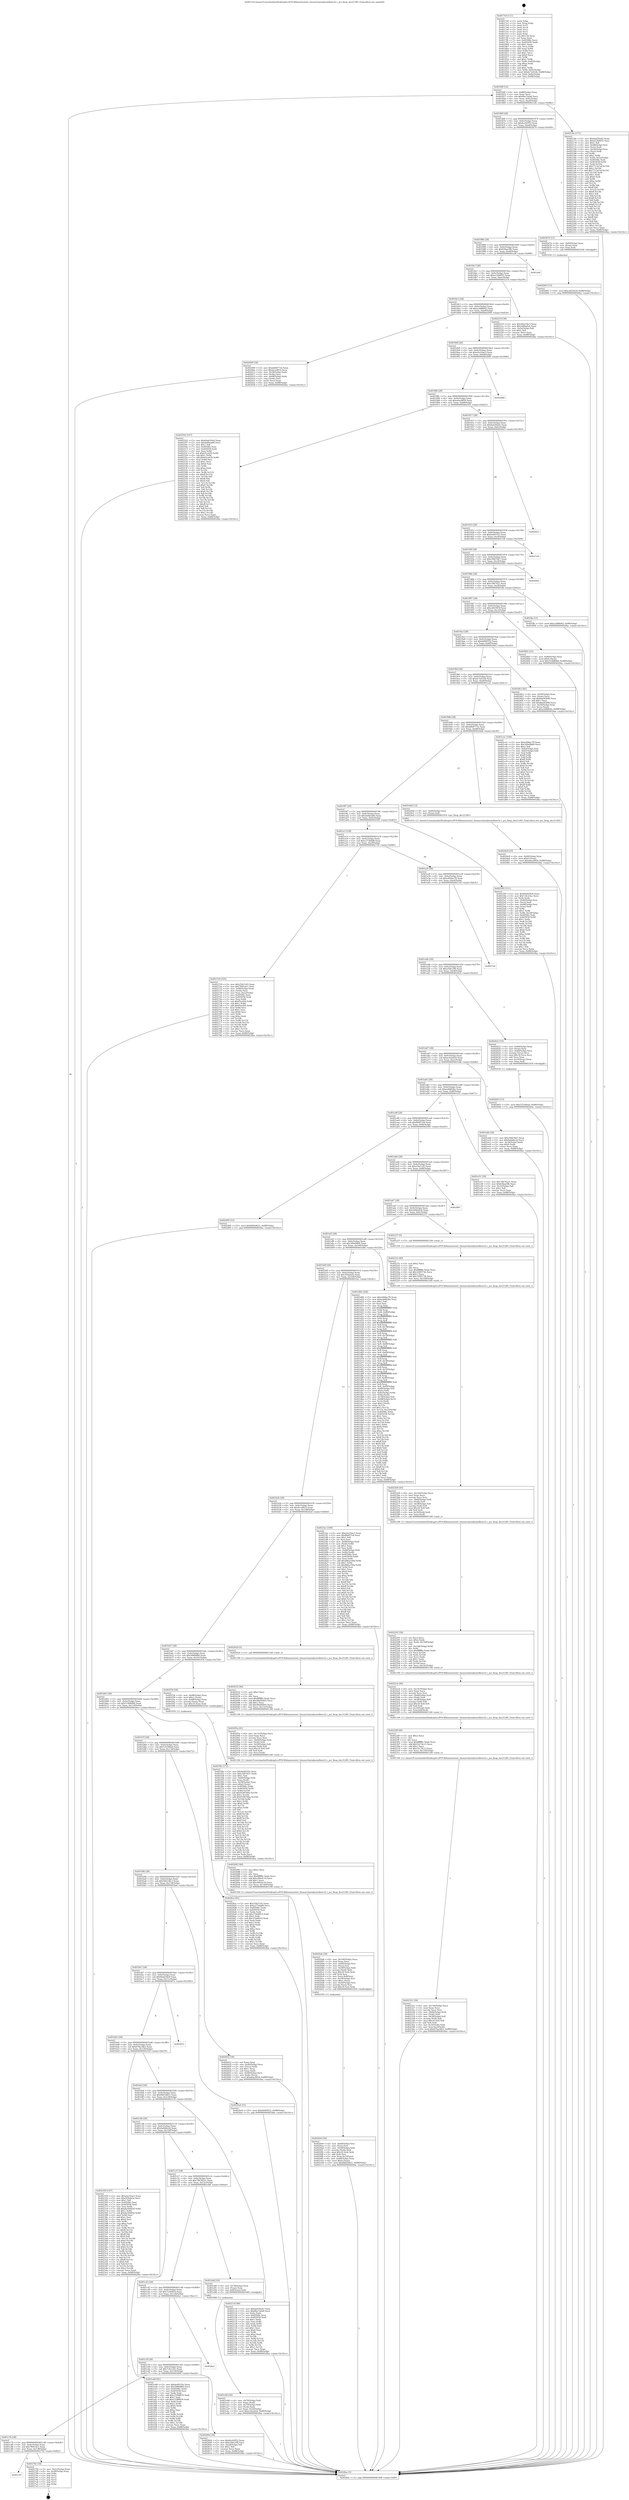 digraph "0x4017e0" {
  label = "0x4017e0 (/mnt/c/Users/mathe/Desktop/tcc/POCII/binaries/extr_linuxarcharmkernelbios32.c_pci_fixup_dec21285_Final-ollvm.out::main(0))"
  labelloc = "t"
  node[shape=record]

  Entry [label="",width=0.3,height=0.3,shape=circle,fillcolor=black,style=filled]
  "0x40184f" [label="{
     0x40184f [32]\l
     | [instrs]\l
     &nbsp;&nbsp;0x40184f \<+6\>: mov -0x88(%rbp),%eax\l
     &nbsp;&nbsp;0x401855 \<+2\>: mov %eax,%ecx\l
     &nbsp;&nbsp;0x401857 \<+6\>: sub $0x8ba7deb6,%ecx\l
     &nbsp;&nbsp;0x40185d \<+6\>: mov %eax,-0x9c(%rbp)\l
     &nbsp;&nbsp;0x401863 \<+6\>: mov %ecx,-0xa0(%rbp)\l
     &nbsp;&nbsp;0x401869 \<+6\>: je 000000000040216e \<main+0x98e\>\l
  }"]
  "0x40216e" [label="{
     0x40216e [171]\l
     | [instrs]\l
     &nbsp;&nbsp;0x40216e \<+5\>: mov $0xbad30a42,%eax\l
     &nbsp;&nbsp;0x402173 \<+5\>: mov $0xa12b9d55,%ecx\l
     &nbsp;&nbsp;0x402178 \<+2\>: mov $0x1,%dl\l
     &nbsp;&nbsp;0x40217a \<+4\>: mov -0x48(%rbp),%rsi\l
     &nbsp;&nbsp;0x40217e \<+2\>: mov (%rsi),%edi\l
     &nbsp;&nbsp;0x402180 \<+4\>: mov -0x50(%rbp),%rsi\l
     &nbsp;&nbsp;0x402184 \<+2\>: cmp (%rsi),%edi\l
     &nbsp;&nbsp;0x402186 \<+4\>: setl %r8b\l
     &nbsp;&nbsp;0x40218a \<+4\>: and $0x1,%r8b\l
     &nbsp;&nbsp;0x40218e \<+4\>: mov %r8b,-0x2e(%rbp)\l
     &nbsp;&nbsp;0x402192 \<+7\>: mov 0x40506c,%edi\l
     &nbsp;&nbsp;0x402199 \<+8\>: mov 0x405058,%r9d\l
     &nbsp;&nbsp;0x4021a1 \<+3\>: mov %edi,%r10d\l
     &nbsp;&nbsp;0x4021a4 \<+7\>: sub $0x77c3a7af,%r10d\l
     &nbsp;&nbsp;0x4021ab \<+4\>: sub $0x1,%r10d\l
     &nbsp;&nbsp;0x4021af \<+7\>: add $0x77c3a7af,%r10d\l
     &nbsp;&nbsp;0x4021b6 \<+4\>: imul %r10d,%edi\l
     &nbsp;&nbsp;0x4021ba \<+3\>: and $0x1,%edi\l
     &nbsp;&nbsp;0x4021bd \<+3\>: cmp $0x0,%edi\l
     &nbsp;&nbsp;0x4021c0 \<+4\>: sete %r8b\l
     &nbsp;&nbsp;0x4021c4 \<+4\>: cmp $0xa,%r9d\l
     &nbsp;&nbsp;0x4021c8 \<+4\>: setl %r11b\l
     &nbsp;&nbsp;0x4021cc \<+3\>: mov %r8b,%bl\l
     &nbsp;&nbsp;0x4021cf \<+3\>: xor $0xff,%bl\l
     &nbsp;&nbsp;0x4021d2 \<+3\>: mov %r11b,%r14b\l
     &nbsp;&nbsp;0x4021d5 \<+4\>: xor $0xff,%r14b\l
     &nbsp;&nbsp;0x4021d9 \<+3\>: xor $0x1,%dl\l
     &nbsp;&nbsp;0x4021dc \<+3\>: mov %bl,%r15b\l
     &nbsp;&nbsp;0x4021df \<+4\>: and $0xff,%r15b\l
     &nbsp;&nbsp;0x4021e3 \<+3\>: and %dl,%r8b\l
     &nbsp;&nbsp;0x4021e6 \<+3\>: mov %r14b,%r12b\l
     &nbsp;&nbsp;0x4021e9 \<+4\>: and $0xff,%r12b\l
     &nbsp;&nbsp;0x4021ed \<+3\>: and %dl,%r11b\l
     &nbsp;&nbsp;0x4021f0 \<+3\>: or %r8b,%r15b\l
     &nbsp;&nbsp;0x4021f3 \<+3\>: or %r11b,%r12b\l
     &nbsp;&nbsp;0x4021f6 \<+3\>: xor %r12b,%r15b\l
     &nbsp;&nbsp;0x4021f9 \<+3\>: or %r14b,%bl\l
     &nbsp;&nbsp;0x4021fc \<+3\>: xor $0xff,%bl\l
     &nbsp;&nbsp;0x4021ff \<+3\>: or $0x1,%dl\l
     &nbsp;&nbsp;0x402202 \<+2\>: and %dl,%bl\l
     &nbsp;&nbsp;0x402204 \<+3\>: or %bl,%r15b\l
     &nbsp;&nbsp;0x402207 \<+4\>: test $0x1,%r15b\l
     &nbsp;&nbsp;0x40220b \<+3\>: cmovne %ecx,%eax\l
     &nbsp;&nbsp;0x40220e \<+6\>: mov %eax,-0x88(%rbp)\l
     &nbsp;&nbsp;0x402214 \<+5\>: jmp 00000000004028ac \<main+0x10cc\>\l
  }"]
  "0x40186f" [label="{
     0x40186f [28]\l
     | [instrs]\l
     &nbsp;&nbsp;0x40186f \<+5\>: jmp 0000000000401874 \<main+0x94\>\l
     &nbsp;&nbsp;0x401874 \<+6\>: mov -0x9c(%rbp),%eax\l
     &nbsp;&nbsp;0x40187a \<+5\>: sub $0x8ce92f52,%eax\l
     &nbsp;&nbsp;0x40187f \<+6\>: mov %eax,-0xa4(%rbp)\l
     &nbsp;&nbsp;0x401885 \<+6\>: je 0000000000402674 \<main+0xe94\>\l
  }"]
  Exit [label="",width=0.3,height=0.3,shape=circle,fillcolor=black,style=filled,peripheries=2]
  "0x402674" [label="{
     0x402674 [15]\l
     | [instrs]\l
     &nbsp;&nbsp;0x402674 \<+4\>: mov -0x60(%rbp),%rax\l
     &nbsp;&nbsp;0x402678 \<+3\>: mov (%rax),%rax\l
     &nbsp;&nbsp;0x40267b \<+3\>: mov %rax,%rdi\l
     &nbsp;&nbsp;0x40267e \<+5\>: call 0000000000401030 \<free@plt\>\l
     | [calls]\l
     &nbsp;&nbsp;0x401030 \{1\} (unknown)\l
  }"]
  "0x40188b" [label="{
     0x40188b [28]\l
     | [instrs]\l
     &nbsp;&nbsp;0x40188b \<+5\>: jmp 0000000000401890 \<main+0xb0\>\l
     &nbsp;&nbsp;0x401890 \<+6\>: mov -0x9c(%rbp),%eax\l
     &nbsp;&nbsp;0x401896 \<+5\>: sub $0x93bae5fb,%eax\l
     &nbsp;&nbsp;0x40189b \<+6\>: mov %eax,-0xa8(%rbp)\l
     &nbsp;&nbsp;0x4018a1 \<+6\>: je 0000000000401e6f \<main+0x68f\>\l
  }"]
  "0x401c97" [label="{
     0x401c97\l
  }", style=dashed]
  "0x401e6f" [label="{
     0x401e6f\l
  }", style=dashed]
  "0x4018a7" [label="{
     0x4018a7 [28]\l
     | [instrs]\l
     &nbsp;&nbsp;0x4018a7 \<+5\>: jmp 00000000004018ac \<main+0xcc\>\l
     &nbsp;&nbsp;0x4018ac \<+6\>: mov -0x9c(%rbp),%eax\l
     &nbsp;&nbsp;0x4018b2 \<+5\>: sub $0xa12b9d55,%eax\l
     &nbsp;&nbsp;0x4018b7 \<+6\>: mov %eax,-0xac(%rbp)\l
     &nbsp;&nbsp;0x4018bd \<+6\>: je 0000000000402219 \<main+0xa39\>\l
  }"]
  "0x402792" [label="{
     0x402792 [18]\l
     | [instrs]\l
     &nbsp;&nbsp;0x402792 \<+3\>: mov -0x2c(%rbp),%eax\l
     &nbsp;&nbsp;0x402795 \<+4\>: lea -0x28(%rbp),%rsp\l
     &nbsp;&nbsp;0x402799 \<+1\>: pop %rbx\l
     &nbsp;&nbsp;0x40279a \<+2\>: pop %r12\l
     &nbsp;&nbsp;0x40279c \<+2\>: pop %r13\l
     &nbsp;&nbsp;0x40279e \<+2\>: pop %r14\l
     &nbsp;&nbsp;0x4027a0 \<+2\>: pop %r15\l
     &nbsp;&nbsp;0x4027a2 \<+1\>: pop %rbp\l
     &nbsp;&nbsp;0x4027a3 \<+1\>: ret\l
  }"]
  "0x402219" [label="{
     0x402219 [30]\l
     | [instrs]\l
     &nbsp;&nbsp;0x402219 \<+5\>: mov $0x58223bc3,%eax\l
     &nbsp;&nbsp;0x40221e \<+5\>: mov $0x2d0ba0cb,%ecx\l
     &nbsp;&nbsp;0x402223 \<+3\>: mov -0x2e(%rbp),%dl\l
     &nbsp;&nbsp;0x402226 \<+3\>: test $0x1,%dl\l
     &nbsp;&nbsp;0x402229 \<+3\>: cmovne %ecx,%eax\l
     &nbsp;&nbsp;0x40222c \<+6\>: mov %eax,-0x88(%rbp)\l
     &nbsp;&nbsp;0x402232 \<+5\>: jmp 00000000004028ac \<main+0x10cc\>\l
  }"]
  "0x4018c3" [label="{
     0x4018c3 [28]\l
     | [instrs]\l
     &nbsp;&nbsp;0x4018c3 \<+5\>: jmp 00000000004018c8 \<main+0xe8\>\l
     &nbsp;&nbsp;0x4018c8 \<+6\>: mov -0x9c(%rbp),%eax\l
     &nbsp;&nbsp;0x4018ce \<+5\>: sub $0xa3d88042,%eax\l
     &nbsp;&nbsp;0x4018d3 \<+6\>: mov %eax,-0xb0(%rbp)\l
     &nbsp;&nbsp;0x4018d9 \<+6\>: je 0000000000402009 \<main+0x829\>\l
  }"]
  "0x402683" [label="{
     0x402683 [15]\l
     | [instrs]\l
     &nbsp;&nbsp;0x402683 \<+10\>: movl $0xcd41943f,-0x88(%rbp)\l
     &nbsp;&nbsp;0x40268d \<+5\>: jmp 00000000004028ac \<main+0x10cc\>\l
  }"]
  "0x402009" [label="{
     0x402009 [36]\l
     | [instrs]\l
     &nbsp;&nbsp;0x402009 \<+5\>: mov $0xddb8773e,%eax\l
     &nbsp;&nbsp;0x40200e \<+5\>: mov $0x4ccef610,%ecx\l
     &nbsp;&nbsp;0x402013 \<+4\>: mov -0x58(%rbp),%rdx\l
     &nbsp;&nbsp;0x402017 \<+2\>: mov (%rdx),%esi\l
     &nbsp;&nbsp;0x402019 \<+4\>: mov -0x68(%rbp),%rdx\l
     &nbsp;&nbsp;0x40201d \<+2\>: cmp (%rdx),%esi\l
     &nbsp;&nbsp;0x40201f \<+3\>: cmovl %ecx,%eax\l
     &nbsp;&nbsp;0x402022 \<+6\>: mov %eax,-0x88(%rbp)\l
     &nbsp;&nbsp;0x402028 \<+5\>: jmp 00000000004028ac \<main+0x10cc\>\l
  }"]
  "0x4018df" [label="{
     0x4018df [28]\l
     | [instrs]\l
     &nbsp;&nbsp;0x4018df \<+5\>: jmp 00000000004018e4 \<main+0x104\>\l
     &nbsp;&nbsp;0x4018e4 \<+6\>: mov -0x9c(%rbp),%eax\l
     &nbsp;&nbsp;0x4018ea \<+5\>: sub $0xa5e10ae3,%eax\l
     &nbsp;&nbsp;0x4018ef \<+6\>: mov %eax,-0xb4(%rbp)\l
     &nbsp;&nbsp;0x4018f5 \<+6\>: je 0000000000402848 \<main+0x1068\>\l
  }"]
  "0x402643" [label="{
     0x402643 [15]\l
     | [instrs]\l
     &nbsp;&nbsp;0x402643 \<+10\>: movl $0x535566ab,-0x88(%rbp)\l
     &nbsp;&nbsp;0x40264d \<+5\>: jmp 00000000004028ac \<main+0x10cc\>\l
  }"]
  "0x402848" [label="{
     0x402848\l
  }", style=dashed]
  "0x4018fb" [label="{
     0x4018fb [28]\l
     | [instrs]\l
     &nbsp;&nbsp;0x4018fb \<+5\>: jmp 0000000000401900 \<main+0x120\>\l
     &nbsp;&nbsp;0x401900 \<+6\>: mov -0x9c(%rbp),%eax\l
     &nbsp;&nbsp;0x401906 \<+5\>: sub $0xa6ac6859,%eax\l
     &nbsp;&nbsp;0x40190b \<+6\>: mov %eax,-0xb8(%rbp)\l
     &nbsp;&nbsp;0x401911 \<+6\>: je 0000000000402502 \<main+0xd22\>\l
  }"]
  "0x401c7b" [label="{
     0x401c7b [28]\l
     | [instrs]\l
     &nbsp;&nbsp;0x401c7b \<+5\>: jmp 0000000000401c80 \<main+0x4a0\>\l
     &nbsp;&nbsp;0x401c80 \<+6\>: mov -0x9c(%rbp),%eax\l
     &nbsp;&nbsp;0x401c86 \<+5\>: sub $0x7f041dc1,%eax\l
     &nbsp;&nbsp;0x401c8b \<+6\>: mov %eax,-0x138(%rbp)\l
     &nbsp;&nbsp;0x401c91 \<+6\>: je 0000000000402792 \<main+0xfb2\>\l
  }"]
  "0x402502" [label="{
     0x402502 [147]\l
     | [instrs]\l
     &nbsp;&nbsp;0x402502 \<+5\>: mov $0x64a024e9,%eax\l
     &nbsp;&nbsp;0x402507 \<+5\>: mov $0xde6bea86,%ecx\l
     &nbsp;&nbsp;0x40250c \<+2\>: mov $0x1,%dl\l
     &nbsp;&nbsp;0x40250e \<+7\>: mov 0x40506c,%esi\l
     &nbsp;&nbsp;0x402515 \<+7\>: mov 0x405058,%edi\l
     &nbsp;&nbsp;0x40251c \<+3\>: mov %esi,%r8d\l
     &nbsp;&nbsp;0x40251f \<+7\>: sub $0xb5ca430,%r8d\l
     &nbsp;&nbsp;0x402526 \<+4\>: sub $0x1,%r8d\l
     &nbsp;&nbsp;0x40252a \<+7\>: add $0xb5ca430,%r8d\l
     &nbsp;&nbsp;0x402531 \<+4\>: imul %r8d,%esi\l
     &nbsp;&nbsp;0x402535 \<+3\>: and $0x1,%esi\l
     &nbsp;&nbsp;0x402538 \<+3\>: cmp $0x0,%esi\l
     &nbsp;&nbsp;0x40253b \<+4\>: sete %r9b\l
     &nbsp;&nbsp;0x40253f \<+3\>: cmp $0xa,%edi\l
     &nbsp;&nbsp;0x402542 \<+4\>: setl %r10b\l
     &nbsp;&nbsp;0x402546 \<+3\>: mov %r9b,%r11b\l
     &nbsp;&nbsp;0x402549 \<+4\>: xor $0xff,%r11b\l
     &nbsp;&nbsp;0x40254d \<+3\>: mov %r10b,%bl\l
     &nbsp;&nbsp;0x402550 \<+3\>: xor $0xff,%bl\l
     &nbsp;&nbsp;0x402553 \<+3\>: xor $0x0,%dl\l
     &nbsp;&nbsp;0x402556 \<+3\>: mov %r11b,%r14b\l
     &nbsp;&nbsp;0x402559 \<+4\>: and $0x0,%r14b\l
     &nbsp;&nbsp;0x40255d \<+3\>: and %dl,%r9b\l
     &nbsp;&nbsp;0x402560 \<+3\>: mov %bl,%r15b\l
     &nbsp;&nbsp;0x402563 \<+4\>: and $0x0,%r15b\l
     &nbsp;&nbsp;0x402567 \<+3\>: and %dl,%r10b\l
     &nbsp;&nbsp;0x40256a \<+3\>: or %r9b,%r14b\l
     &nbsp;&nbsp;0x40256d \<+3\>: or %r10b,%r15b\l
     &nbsp;&nbsp;0x402570 \<+3\>: xor %r15b,%r14b\l
     &nbsp;&nbsp;0x402573 \<+3\>: or %bl,%r11b\l
     &nbsp;&nbsp;0x402576 \<+4\>: xor $0xff,%r11b\l
     &nbsp;&nbsp;0x40257a \<+3\>: or $0x0,%dl\l
     &nbsp;&nbsp;0x40257d \<+3\>: and %dl,%r11b\l
     &nbsp;&nbsp;0x402580 \<+3\>: or %r11b,%r14b\l
     &nbsp;&nbsp;0x402583 \<+4\>: test $0x1,%r14b\l
     &nbsp;&nbsp;0x402587 \<+3\>: cmovne %ecx,%eax\l
     &nbsp;&nbsp;0x40258a \<+6\>: mov %eax,-0x88(%rbp)\l
     &nbsp;&nbsp;0x402590 \<+5\>: jmp 00000000004028ac \<main+0x10cc\>\l
  }"]
  "0x401917" [label="{
     0x401917 [28]\l
     | [instrs]\l
     &nbsp;&nbsp;0x401917 \<+5\>: jmp 000000000040191c \<main+0x13c\>\l
     &nbsp;&nbsp;0x40191c \<+6\>: mov -0x9c(%rbp),%eax\l
     &nbsp;&nbsp;0x401922 \<+5\>: sub $0xbad30a42,%eax\l
     &nbsp;&nbsp;0x401927 \<+6\>: mov %eax,-0xbc(%rbp)\l
     &nbsp;&nbsp;0x40192d \<+6\>: je 0000000000402823 \<main+0x1043\>\l
  }"]
  "0x402604" [label="{
     0x402604 [30]\l
     | [instrs]\l
     &nbsp;&nbsp;0x402604 \<+5\>: mov $0x8ce92f52,%eax\l
     &nbsp;&nbsp;0x402609 \<+5\>: mov $0xe5bfc248,%ecx\l
     &nbsp;&nbsp;0x40260e \<+3\>: mov -0x2d(%rbp),%dl\l
     &nbsp;&nbsp;0x402611 \<+3\>: test $0x1,%dl\l
     &nbsp;&nbsp;0x402614 \<+3\>: cmovne %ecx,%eax\l
     &nbsp;&nbsp;0x402617 \<+6\>: mov %eax,-0x88(%rbp)\l
     &nbsp;&nbsp;0x40261d \<+5\>: jmp 00000000004028ac \<main+0x10cc\>\l
  }"]
  "0x402823" [label="{
     0x402823\l
  }", style=dashed]
  "0x401933" [label="{
     0x401933 [28]\l
     | [instrs]\l
     &nbsp;&nbsp;0x401933 \<+5\>: jmp 0000000000401938 \<main+0x158\>\l
     &nbsp;&nbsp;0x401938 \<+6\>: mov -0x9c(%rbp),%eax\l
     &nbsp;&nbsp;0x40193e \<+5\>: sub $0xbe001f2e,%eax\l
     &nbsp;&nbsp;0x401943 \<+6\>: mov %eax,-0xc0(%rbp)\l
     &nbsp;&nbsp;0x401949 \<+6\>: je 00000000004027e9 \<main+0x1009\>\l
  }"]
  "0x401c5f" [label="{
     0x401c5f [28]\l
     | [instrs]\l
     &nbsp;&nbsp;0x401c5f \<+5\>: jmp 0000000000401c64 \<main+0x484\>\l
     &nbsp;&nbsp;0x401c64 \<+6\>: mov -0x9c(%rbp),%eax\l
     &nbsp;&nbsp;0x401c6a \<+5\>: sub $0x7c6c23ec,%eax\l
     &nbsp;&nbsp;0x401c6f \<+6\>: mov %eax,-0x134(%rbp)\l
     &nbsp;&nbsp;0x401c75 \<+6\>: je 0000000000402604 \<main+0xe24\>\l
  }"]
  "0x4027e9" [label="{
     0x4027e9\l
  }", style=dashed]
  "0x40194f" [label="{
     0x40194f [28]\l
     | [instrs]\l
     &nbsp;&nbsp;0x40194f \<+5\>: jmp 0000000000401954 \<main+0x174\>\l
     &nbsp;&nbsp;0x401954 \<+6\>: mov -0x9c(%rbp),%eax\l
     &nbsp;&nbsp;0x40195a \<+5\>: sub $0xc09d7b67,%eax\l
     &nbsp;&nbsp;0x40195f \<+6\>: mov %eax,-0xc4(%rbp)\l
     &nbsp;&nbsp;0x401965 \<+6\>: je 0000000000402692 \<main+0xeb2\>\l
  }"]
  "0x4026a1" [label="{
     0x4026a1\l
  }", style=dashed]
  "0x402692" [label="{
     0x402692\l
  }", style=dashed]
  "0x40196b" [label="{
     0x40196b [28]\l
     | [instrs]\l
     &nbsp;&nbsp;0x40196b \<+5\>: jmp 0000000000401970 \<main+0x190\>\l
     &nbsp;&nbsp;0x401970 \<+6\>: mov -0x9c(%rbp),%eax\l
     &nbsp;&nbsp;0x401976 \<+5\>: sub $0xc5f67421,%eax\l
     &nbsp;&nbsp;0x40197b \<+6\>: mov %eax,-0xc8(%rbp)\l
     &nbsp;&nbsp;0x401981 \<+6\>: je 0000000000401ffa \<main+0x81a\>\l
  }"]
  "0x4024e9" [label="{
     0x4024e9 [25]\l
     | [instrs]\l
     &nbsp;&nbsp;0x4024e9 \<+4\>: mov -0x40(%rbp),%rax\l
     &nbsp;&nbsp;0x4024ed \<+6\>: movl $0x0,(%rax)\l
     &nbsp;&nbsp;0x4024f3 \<+10\>: movl $0xa6ac6859,-0x88(%rbp)\l
     &nbsp;&nbsp;0x4024fd \<+5\>: jmp 00000000004028ac \<main+0x10cc\>\l
  }"]
  "0x401ffa" [label="{
     0x401ffa [15]\l
     | [instrs]\l
     &nbsp;&nbsp;0x401ffa \<+10\>: movl $0xa3d88042,-0x88(%rbp)\l
     &nbsp;&nbsp;0x402004 \<+5\>: jmp 00000000004028ac \<main+0x10cc\>\l
  }"]
  "0x401987" [label="{
     0x401987 [28]\l
     | [instrs]\l
     &nbsp;&nbsp;0x401987 \<+5\>: jmp 000000000040198c \<main+0x1ac\>\l
     &nbsp;&nbsp;0x40198c \<+6\>: mov -0x9c(%rbp),%eax\l
     &nbsp;&nbsp;0x401992 \<+5\>: sub $0xcd41943f,%eax\l
     &nbsp;&nbsp;0x401997 \<+6\>: mov %eax,-0xcc(%rbp)\l
     &nbsp;&nbsp;0x40199d \<+6\>: je 00000000004026b5 \<main+0xed5\>\l
  }"]
  "0x402321" [label="{
     0x402321 [56]\l
     | [instrs]\l
     &nbsp;&nbsp;0x402321 \<+6\>: mov -0x150(%rbp),%ecx\l
     &nbsp;&nbsp;0x402327 \<+3\>: imul %eax,%ecx\l
     &nbsp;&nbsp;0x40232a \<+3\>: movslq %ecx,%rsi\l
     &nbsp;&nbsp;0x40232d \<+4\>: mov -0x60(%rbp),%rdi\l
     &nbsp;&nbsp;0x402331 \<+3\>: mov (%rdi),%rdi\l
     &nbsp;&nbsp;0x402334 \<+4\>: mov -0x58(%rbp),%r8\l
     &nbsp;&nbsp;0x402338 \<+3\>: movslq (%r8),%r8\l
     &nbsp;&nbsp;0x40233b \<+4\>: imul $0x18,%r8,%r8\l
     &nbsp;&nbsp;0x40233f \<+3\>: add %r8,%rdi\l
     &nbsp;&nbsp;0x402342 \<+4\>: mov 0x10(%rdi),%rdi\l
     &nbsp;&nbsp;0x402346 \<+4\>: mov %rsi,0x10(%rdi)\l
     &nbsp;&nbsp;0x40234a \<+10\>: movl $0x670a34b3,-0x88(%rbp)\l
     &nbsp;&nbsp;0x402354 \<+5\>: jmp 00000000004028ac \<main+0x10cc\>\l
  }"]
  "0x4026b5" [label="{
     0x4026b5 [25]\l
     | [instrs]\l
     &nbsp;&nbsp;0x4026b5 \<+4\>: mov -0x80(%rbp),%rax\l
     &nbsp;&nbsp;0x4026b9 \<+6\>: movl $0x0,(%rax)\l
     &nbsp;&nbsp;0x4026bf \<+10\>: movl $0x510b80b8,-0x88(%rbp)\l
     &nbsp;&nbsp;0x4026c9 \<+5\>: jmp 00000000004028ac \<main+0x10cc\>\l
  }"]
  "0x4019a3" [label="{
     0x4019a3 [28]\l
     | [instrs]\l
     &nbsp;&nbsp;0x4019a3 \<+5\>: jmp 00000000004019a8 \<main+0x1c8\>\l
     &nbsp;&nbsp;0x4019a8 \<+6\>: mov -0x9c(%rbp),%eax\l
     &nbsp;&nbsp;0x4019ae \<+5\>: sub $0xd4495f32,%eax\l
     &nbsp;&nbsp;0x4019b3 \<+6\>: mov %eax,-0xd0(%rbp)\l
     &nbsp;&nbsp;0x4019b9 \<+6\>: je 00000000004024b3 \<main+0xcd3\>\l
  }"]
  "0x4022f9" [label="{
     0x4022f9 [40]\l
     | [instrs]\l
     &nbsp;&nbsp;0x4022f9 \<+5\>: mov $0x2,%ecx\l
     &nbsp;&nbsp;0x4022fe \<+1\>: cltd\l
     &nbsp;&nbsp;0x4022ff \<+2\>: idiv %ecx\l
     &nbsp;&nbsp;0x402301 \<+6\>: imul $0xfffffffe,%edx,%ecx\l
     &nbsp;&nbsp;0x402307 \<+6\>: add $0x52c7dc13,%ecx\l
     &nbsp;&nbsp;0x40230d \<+3\>: add $0x1,%ecx\l
     &nbsp;&nbsp;0x402310 \<+6\>: sub $0x52c7dc13,%ecx\l
     &nbsp;&nbsp;0x402316 \<+6\>: mov %ecx,-0x150(%rbp)\l
     &nbsp;&nbsp;0x40231c \<+5\>: call 0000000000401160 \<next_i\>\l
     | [calls]\l
     &nbsp;&nbsp;0x401160 \{1\} (/mnt/c/Users/mathe/Desktop/tcc/POCII/binaries/extr_linuxarcharmkernelbios32.c_pci_fixup_dec21285_Final-ollvm.out::next_i)\l
  }"]
  "0x4024b3" [label="{
     0x4024b3 [42]\l
     | [instrs]\l
     &nbsp;&nbsp;0x4024b3 \<+4\>: mov -0x58(%rbp),%rax\l
     &nbsp;&nbsp;0x4024b7 \<+2\>: mov (%rax),%ecx\l
     &nbsp;&nbsp;0x4024b9 \<+6\>: sub $0x8ae92b96,%ecx\l
     &nbsp;&nbsp;0x4024bf \<+3\>: add $0x1,%ecx\l
     &nbsp;&nbsp;0x4024c2 \<+6\>: add $0x8ae92b96,%ecx\l
     &nbsp;&nbsp;0x4024c8 \<+4\>: mov -0x58(%rbp),%rax\l
     &nbsp;&nbsp;0x4024cc \<+2\>: mov %ecx,(%rax)\l
     &nbsp;&nbsp;0x4024ce \<+10\>: movl $0xa3d88042,-0x88(%rbp)\l
     &nbsp;&nbsp;0x4024d8 \<+5\>: jmp 00000000004028ac \<main+0x10cc\>\l
  }"]
  "0x4019bf" [label="{
     0x4019bf [28]\l
     | [instrs]\l
     &nbsp;&nbsp;0x4019bf \<+5\>: jmp 00000000004019c4 \<main+0x1e4\>\l
     &nbsp;&nbsp;0x4019c4 \<+6\>: mov -0x9c(%rbp),%eax\l
     &nbsp;&nbsp;0x4019ca \<+5\>: sub $0xdc7a432b,%eax\l
     &nbsp;&nbsp;0x4019cf \<+6\>: mov %eax,-0xd4(%rbp)\l
     &nbsp;&nbsp;0x4019d5 \<+6\>: je 0000000000401ca1 \<main+0x4c1\>\l
  }"]
  "0x4022cb" [label="{
     0x4022cb [46]\l
     | [instrs]\l
     &nbsp;&nbsp;0x4022cb \<+6\>: mov -0x14c(%rbp),%ecx\l
     &nbsp;&nbsp;0x4022d1 \<+3\>: imul %eax,%ecx\l
     &nbsp;&nbsp;0x4022d4 \<+3\>: movslq %ecx,%rsi\l
     &nbsp;&nbsp;0x4022d7 \<+4\>: mov -0x60(%rbp),%rdi\l
     &nbsp;&nbsp;0x4022db \<+3\>: mov (%rdi),%rdi\l
     &nbsp;&nbsp;0x4022de \<+4\>: mov -0x58(%rbp),%r8\l
     &nbsp;&nbsp;0x4022e2 \<+3\>: movslq (%r8),%r8\l
     &nbsp;&nbsp;0x4022e5 \<+4\>: imul $0x18,%r8,%r8\l
     &nbsp;&nbsp;0x4022e9 \<+3\>: add %r8,%rdi\l
     &nbsp;&nbsp;0x4022ec \<+4\>: mov 0x10(%rdi),%rdi\l
     &nbsp;&nbsp;0x4022f0 \<+4\>: mov %rsi,0x8(%rdi)\l
     &nbsp;&nbsp;0x4022f4 \<+5\>: call 0000000000401160 \<next_i\>\l
     | [calls]\l
     &nbsp;&nbsp;0x401160 \{1\} (/mnt/c/Users/mathe/Desktop/tcc/POCII/binaries/extr_linuxarcharmkernelbios32.c_pci_fixup_dec21285_Final-ollvm.out::next_i)\l
  }"]
  "0x401ca1" [label="{
     0x401ca1 [106]\l
     | [instrs]\l
     &nbsp;&nbsp;0x401ca1 \<+5\>: mov $0xe49dac78,%eax\l
     &nbsp;&nbsp;0x401ca6 \<+5\>: mov $0x349e9669,%ecx\l
     &nbsp;&nbsp;0x401cab \<+2\>: mov $0x1,%dl\l
     &nbsp;&nbsp;0x401cad \<+7\>: mov -0x82(%rbp),%sil\l
     &nbsp;&nbsp;0x401cb4 \<+7\>: mov -0x81(%rbp),%dil\l
     &nbsp;&nbsp;0x401cbb \<+3\>: mov %sil,%r8b\l
     &nbsp;&nbsp;0x401cbe \<+4\>: xor $0xff,%r8b\l
     &nbsp;&nbsp;0x401cc2 \<+3\>: mov %dil,%r9b\l
     &nbsp;&nbsp;0x401cc5 \<+4\>: xor $0xff,%r9b\l
     &nbsp;&nbsp;0x401cc9 \<+3\>: xor $0x0,%dl\l
     &nbsp;&nbsp;0x401ccc \<+3\>: mov %r8b,%r10b\l
     &nbsp;&nbsp;0x401ccf \<+4\>: and $0x0,%r10b\l
     &nbsp;&nbsp;0x401cd3 \<+3\>: and %dl,%sil\l
     &nbsp;&nbsp;0x401cd6 \<+3\>: mov %r9b,%r11b\l
     &nbsp;&nbsp;0x401cd9 \<+4\>: and $0x0,%r11b\l
     &nbsp;&nbsp;0x401cdd \<+3\>: and %dl,%dil\l
     &nbsp;&nbsp;0x401ce0 \<+3\>: or %sil,%r10b\l
     &nbsp;&nbsp;0x401ce3 \<+3\>: or %dil,%r11b\l
     &nbsp;&nbsp;0x401ce6 \<+3\>: xor %r11b,%r10b\l
     &nbsp;&nbsp;0x401ce9 \<+3\>: or %r9b,%r8b\l
     &nbsp;&nbsp;0x401cec \<+4\>: xor $0xff,%r8b\l
     &nbsp;&nbsp;0x401cf0 \<+3\>: or $0x0,%dl\l
     &nbsp;&nbsp;0x401cf3 \<+3\>: and %dl,%r8b\l
     &nbsp;&nbsp;0x401cf6 \<+3\>: or %r8b,%r10b\l
     &nbsp;&nbsp;0x401cf9 \<+4\>: test $0x1,%r10b\l
     &nbsp;&nbsp;0x401cfd \<+3\>: cmovne %ecx,%eax\l
     &nbsp;&nbsp;0x401d00 \<+6\>: mov %eax,-0x88(%rbp)\l
     &nbsp;&nbsp;0x401d06 \<+5\>: jmp 00000000004028ac \<main+0x10cc\>\l
  }"]
  "0x4019db" [label="{
     0x4019db [28]\l
     | [instrs]\l
     &nbsp;&nbsp;0x4019db \<+5\>: jmp 00000000004019e0 \<main+0x200\>\l
     &nbsp;&nbsp;0x4019e0 \<+6\>: mov -0x9c(%rbp),%eax\l
     &nbsp;&nbsp;0x4019e6 \<+5\>: sub $0xddb8773e,%eax\l
     &nbsp;&nbsp;0x4019eb \<+6\>: mov %eax,-0xd8(%rbp)\l
     &nbsp;&nbsp;0x4019f1 \<+6\>: je 00000000004024dd \<main+0xcfd\>\l
  }"]
  "0x4028ac" [label="{
     0x4028ac [5]\l
     | [instrs]\l
     &nbsp;&nbsp;0x4028ac \<+5\>: jmp 000000000040184f \<main+0x6f\>\l
  }"]
  "0x4017e0" [label="{
     0x4017e0 [111]\l
     | [instrs]\l
     &nbsp;&nbsp;0x4017e0 \<+1\>: push %rbp\l
     &nbsp;&nbsp;0x4017e1 \<+3\>: mov %rsp,%rbp\l
     &nbsp;&nbsp;0x4017e4 \<+2\>: push %r15\l
     &nbsp;&nbsp;0x4017e6 \<+2\>: push %r14\l
     &nbsp;&nbsp;0x4017e8 \<+2\>: push %r13\l
     &nbsp;&nbsp;0x4017ea \<+2\>: push %r12\l
     &nbsp;&nbsp;0x4017ec \<+1\>: push %rbx\l
     &nbsp;&nbsp;0x4017ed \<+7\>: sub $0x158,%rsp\l
     &nbsp;&nbsp;0x4017f4 \<+2\>: xor %eax,%eax\l
     &nbsp;&nbsp;0x4017f6 \<+7\>: mov 0x40506c,%ecx\l
     &nbsp;&nbsp;0x4017fd \<+7\>: mov 0x405058,%edx\l
     &nbsp;&nbsp;0x401804 \<+3\>: sub $0x1,%eax\l
     &nbsp;&nbsp;0x401807 \<+3\>: mov %ecx,%r8d\l
     &nbsp;&nbsp;0x40180a \<+3\>: add %eax,%r8d\l
     &nbsp;&nbsp;0x40180d \<+4\>: imul %r8d,%ecx\l
     &nbsp;&nbsp;0x401811 \<+3\>: and $0x1,%ecx\l
     &nbsp;&nbsp;0x401814 \<+3\>: cmp $0x0,%ecx\l
     &nbsp;&nbsp;0x401817 \<+4\>: sete %r9b\l
     &nbsp;&nbsp;0x40181b \<+4\>: and $0x1,%r9b\l
     &nbsp;&nbsp;0x40181f \<+7\>: mov %r9b,-0x82(%rbp)\l
     &nbsp;&nbsp;0x401826 \<+3\>: cmp $0xa,%edx\l
     &nbsp;&nbsp;0x401829 \<+4\>: setl %r9b\l
     &nbsp;&nbsp;0x40182d \<+4\>: and $0x1,%r9b\l
     &nbsp;&nbsp;0x401831 \<+7\>: mov %r9b,-0x81(%rbp)\l
     &nbsp;&nbsp;0x401838 \<+10\>: movl $0xdc7a432b,-0x88(%rbp)\l
     &nbsp;&nbsp;0x401842 \<+6\>: mov %edi,-0x8c(%rbp)\l
     &nbsp;&nbsp;0x401848 \<+7\>: mov %rsi,-0x98(%rbp)\l
  }"]
  "0x402291" [label="{
     0x402291 [58]\l
     | [instrs]\l
     &nbsp;&nbsp;0x402291 \<+2\>: xor %ecx,%ecx\l
     &nbsp;&nbsp;0x402293 \<+5\>: mov $0x2,%edx\l
     &nbsp;&nbsp;0x402298 \<+6\>: mov %edx,-0x148(%rbp)\l
     &nbsp;&nbsp;0x40229e \<+1\>: cltd\l
     &nbsp;&nbsp;0x40229f \<+7\>: mov -0x148(%rbp),%r9d\l
     &nbsp;&nbsp;0x4022a6 \<+3\>: idiv %r9d\l
     &nbsp;&nbsp;0x4022a9 \<+6\>: imul $0xfffffffe,%edx,%edx\l
     &nbsp;&nbsp;0x4022af \<+3\>: mov %ecx,%r10d\l
     &nbsp;&nbsp;0x4022b2 \<+3\>: sub %edx,%r10d\l
     &nbsp;&nbsp;0x4022b5 \<+2\>: mov %ecx,%edx\l
     &nbsp;&nbsp;0x4022b7 \<+3\>: sub $0x1,%edx\l
     &nbsp;&nbsp;0x4022ba \<+3\>: add %edx,%r10d\l
     &nbsp;&nbsp;0x4022bd \<+3\>: sub %r10d,%ecx\l
     &nbsp;&nbsp;0x4022c0 \<+6\>: mov %ecx,-0x14c(%rbp)\l
     &nbsp;&nbsp;0x4022c6 \<+5\>: call 0000000000401160 \<next_i\>\l
     | [calls]\l
     &nbsp;&nbsp;0x401160 \{1\} (/mnt/c/Users/mathe/Desktop/tcc/POCII/binaries/extr_linuxarcharmkernelbios32.c_pci_fixup_dec21285_Final-ollvm.out::next_i)\l
  }"]
  "0x4024dd" [label="{
     0x4024dd [12]\l
     | [instrs]\l
     &nbsp;&nbsp;0x4024dd \<+4\>: mov -0x60(%rbp),%rax\l
     &nbsp;&nbsp;0x4024e1 \<+3\>: mov (%rax),%rdi\l
     &nbsp;&nbsp;0x4024e4 \<+5\>: call 0000000000401410 \<pci_fixup_dec21285\>\l
     | [calls]\l
     &nbsp;&nbsp;0x401410 \{1\} (/mnt/c/Users/mathe/Desktop/tcc/POCII/binaries/extr_linuxarcharmkernelbios32.c_pci_fixup_dec21285_Final-ollvm.out::pci_fixup_dec21285)\l
  }"]
  "0x4019f7" [label="{
     0x4019f7 [28]\l
     | [instrs]\l
     &nbsp;&nbsp;0x4019f7 \<+5\>: jmp 00000000004019fc \<main+0x21c\>\l
     &nbsp;&nbsp;0x4019fc \<+6\>: mov -0x9c(%rbp),%eax\l
     &nbsp;&nbsp;0x401a02 \<+5\>: sub $0xde6bea86,%eax\l
     &nbsp;&nbsp;0x401a07 \<+6\>: mov %eax,-0xdc(%rbp)\l
     &nbsp;&nbsp;0x401a0d \<+6\>: je 0000000000402595 \<main+0xdb5\>\l
  }"]
  "0x402264" [label="{
     0x402264 [45]\l
     | [instrs]\l
     &nbsp;&nbsp;0x402264 \<+6\>: mov -0x144(%rbp),%ecx\l
     &nbsp;&nbsp;0x40226a \<+3\>: imul %eax,%ecx\l
     &nbsp;&nbsp;0x40226d \<+3\>: movslq %ecx,%rsi\l
     &nbsp;&nbsp;0x402270 \<+4\>: mov -0x60(%rbp),%rdi\l
     &nbsp;&nbsp;0x402274 \<+3\>: mov (%rdi),%rdi\l
     &nbsp;&nbsp;0x402277 \<+4\>: mov -0x58(%rbp),%r8\l
     &nbsp;&nbsp;0x40227b \<+3\>: movslq (%r8),%r8\l
     &nbsp;&nbsp;0x40227e \<+4\>: imul $0x18,%r8,%r8\l
     &nbsp;&nbsp;0x402282 \<+3\>: add %r8,%rdi\l
     &nbsp;&nbsp;0x402285 \<+4\>: mov 0x10(%rdi),%rdi\l
     &nbsp;&nbsp;0x402289 \<+3\>: mov %rsi,(%rdi)\l
     &nbsp;&nbsp;0x40228c \<+5\>: call 0000000000401160 \<next_i\>\l
     | [calls]\l
     &nbsp;&nbsp;0x401160 \{1\} (/mnt/c/Users/mathe/Desktop/tcc/POCII/binaries/extr_linuxarcharmkernelbios32.c_pci_fixup_dec21285_Final-ollvm.out::next_i)\l
  }"]
  "0x402595" [label="{
     0x402595 [111]\l
     | [instrs]\l
     &nbsp;&nbsp;0x402595 \<+5\>: mov $0x64a024e9,%eax\l
     &nbsp;&nbsp;0x40259a \<+5\>: mov $0x7c6c23ec,%ecx\l
     &nbsp;&nbsp;0x40259f \<+2\>: xor %edx,%edx\l
     &nbsp;&nbsp;0x4025a1 \<+4\>: mov -0x40(%rbp),%rsi\l
     &nbsp;&nbsp;0x4025a5 \<+2\>: mov (%rsi),%edi\l
     &nbsp;&nbsp;0x4025a7 \<+4\>: mov -0x68(%rbp),%rsi\l
     &nbsp;&nbsp;0x4025ab \<+2\>: cmp (%rsi),%edi\l
     &nbsp;&nbsp;0x4025ad \<+4\>: setl %r8b\l
     &nbsp;&nbsp;0x4025b1 \<+4\>: and $0x1,%r8b\l
     &nbsp;&nbsp;0x4025b5 \<+4\>: mov %r8b,-0x2d(%rbp)\l
     &nbsp;&nbsp;0x4025b9 \<+7\>: mov 0x40506c,%edi\l
     &nbsp;&nbsp;0x4025c0 \<+8\>: mov 0x405058,%r9d\l
     &nbsp;&nbsp;0x4025c8 \<+3\>: sub $0x1,%edx\l
     &nbsp;&nbsp;0x4025cb \<+3\>: mov %edi,%r10d\l
     &nbsp;&nbsp;0x4025ce \<+3\>: add %edx,%r10d\l
     &nbsp;&nbsp;0x4025d1 \<+4\>: imul %r10d,%edi\l
     &nbsp;&nbsp;0x4025d5 \<+3\>: and $0x1,%edi\l
     &nbsp;&nbsp;0x4025d8 \<+3\>: cmp $0x0,%edi\l
     &nbsp;&nbsp;0x4025db \<+4\>: sete %r8b\l
     &nbsp;&nbsp;0x4025df \<+4\>: cmp $0xa,%r9d\l
     &nbsp;&nbsp;0x4025e3 \<+4\>: setl %r11b\l
     &nbsp;&nbsp;0x4025e7 \<+3\>: mov %r8b,%bl\l
     &nbsp;&nbsp;0x4025ea \<+3\>: and %r11b,%bl\l
     &nbsp;&nbsp;0x4025ed \<+3\>: xor %r11b,%r8b\l
     &nbsp;&nbsp;0x4025f0 \<+3\>: or %r8b,%bl\l
     &nbsp;&nbsp;0x4025f3 \<+3\>: test $0x1,%bl\l
     &nbsp;&nbsp;0x4025f6 \<+3\>: cmovne %ecx,%eax\l
     &nbsp;&nbsp;0x4025f9 \<+6\>: mov %eax,-0x88(%rbp)\l
     &nbsp;&nbsp;0x4025ff \<+5\>: jmp 00000000004028ac \<main+0x10cc\>\l
  }"]
  "0x401a13" [label="{
     0x401a13 [28]\l
     | [instrs]\l
     &nbsp;&nbsp;0x401a13 \<+5\>: jmp 0000000000401a18 \<main+0x238\>\l
     &nbsp;&nbsp;0x401a18 \<+6\>: mov -0x9c(%rbp),%eax\l
     &nbsp;&nbsp;0x401a1e \<+5\>: sub $0xe2734dd8,%eax\l
     &nbsp;&nbsp;0x401a23 \<+6\>: mov %eax,-0xe0(%rbp)\l
     &nbsp;&nbsp;0x401a29 \<+6\>: je 0000000000402729 \<main+0xf49\>\l
  }"]
  "0x40223c" [label="{
     0x40223c [40]\l
     | [instrs]\l
     &nbsp;&nbsp;0x40223c \<+5\>: mov $0x2,%ecx\l
     &nbsp;&nbsp;0x402241 \<+1\>: cltd\l
     &nbsp;&nbsp;0x402242 \<+2\>: idiv %ecx\l
     &nbsp;&nbsp;0x402244 \<+6\>: imul $0xfffffffe,%edx,%ecx\l
     &nbsp;&nbsp;0x40224a \<+6\>: sub $0x326f373b,%ecx\l
     &nbsp;&nbsp;0x402250 \<+3\>: add $0x1,%ecx\l
     &nbsp;&nbsp;0x402253 \<+6\>: add $0x326f373b,%ecx\l
     &nbsp;&nbsp;0x402259 \<+6\>: mov %ecx,-0x144(%rbp)\l
     &nbsp;&nbsp;0x40225f \<+5\>: call 0000000000401160 \<next_i\>\l
     | [calls]\l
     &nbsp;&nbsp;0x401160 \{1\} (/mnt/c/Users/mathe/Desktop/tcc/POCII/binaries/extr_linuxarcharmkernelbios32.c_pci_fixup_dec21285_Final-ollvm.out::next_i)\l
  }"]
  "0x402729" [label="{
     0x402729 [105]\l
     | [instrs]\l
     &nbsp;&nbsp;0x402729 \<+5\>: mov $0x25fa7c45,%eax\l
     &nbsp;&nbsp;0x40272e \<+5\>: mov $0x7f041dc1,%ecx\l
     &nbsp;&nbsp;0x402733 \<+4\>: mov -0x80(%rbp),%rdx\l
     &nbsp;&nbsp;0x402737 \<+2\>: mov (%rdx),%esi\l
     &nbsp;&nbsp;0x402739 \<+3\>: mov %esi,-0x2c(%rbp)\l
     &nbsp;&nbsp;0x40273c \<+7\>: mov 0x40506c,%esi\l
     &nbsp;&nbsp;0x402743 \<+7\>: mov 0x405058,%edi\l
     &nbsp;&nbsp;0x40274a \<+3\>: mov %esi,%r8d\l
     &nbsp;&nbsp;0x40274d \<+7\>: sub $0xf5acf26,%r8d\l
     &nbsp;&nbsp;0x402754 \<+4\>: sub $0x1,%r8d\l
     &nbsp;&nbsp;0x402758 \<+7\>: add $0xf5acf26,%r8d\l
     &nbsp;&nbsp;0x40275f \<+4\>: imul %r8d,%esi\l
     &nbsp;&nbsp;0x402763 \<+3\>: and $0x1,%esi\l
     &nbsp;&nbsp;0x402766 \<+3\>: cmp $0x0,%esi\l
     &nbsp;&nbsp;0x402769 \<+4\>: sete %r9b\l
     &nbsp;&nbsp;0x40276d \<+3\>: cmp $0xa,%edi\l
     &nbsp;&nbsp;0x402770 \<+4\>: setl %r10b\l
     &nbsp;&nbsp;0x402774 \<+3\>: mov %r9b,%r11b\l
     &nbsp;&nbsp;0x402777 \<+3\>: and %r10b,%r11b\l
     &nbsp;&nbsp;0x40277a \<+3\>: xor %r10b,%r9b\l
     &nbsp;&nbsp;0x40277d \<+3\>: or %r9b,%r11b\l
     &nbsp;&nbsp;0x402780 \<+4\>: test $0x1,%r11b\l
     &nbsp;&nbsp;0x402784 \<+3\>: cmovne %ecx,%eax\l
     &nbsp;&nbsp;0x402787 \<+6\>: mov %eax,-0x88(%rbp)\l
     &nbsp;&nbsp;0x40278d \<+5\>: jmp 00000000004028ac \<main+0x10cc\>\l
  }"]
  "0x401a2f" [label="{
     0x401a2f [28]\l
     | [instrs]\l
     &nbsp;&nbsp;0x401a2f \<+5\>: jmp 0000000000401a34 \<main+0x254\>\l
     &nbsp;&nbsp;0x401a34 \<+6\>: mov -0x9c(%rbp),%eax\l
     &nbsp;&nbsp;0x401a3a \<+5\>: sub $0xe49dac78,%eax\l
     &nbsp;&nbsp;0x401a3f \<+6\>: mov %eax,-0xe4(%rbp)\l
     &nbsp;&nbsp;0x401a45 \<+6\>: je 00000000004027a4 \<main+0xfc4\>\l
  }"]
  "0x4020e6" [label="{
     0x4020e6 [50]\l
     | [instrs]\l
     &nbsp;&nbsp;0x4020e6 \<+4\>: mov -0x60(%rbp),%rsi\l
     &nbsp;&nbsp;0x4020ea \<+3\>: mov (%rsi),%rsi\l
     &nbsp;&nbsp;0x4020ed \<+4\>: mov -0x58(%rbp),%rdi\l
     &nbsp;&nbsp;0x4020f1 \<+3\>: movslq (%rdi),%rdi\l
     &nbsp;&nbsp;0x4020f4 \<+4\>: imul $0x18,%rdi,%rdi\l
     &nbsp;&nbsp;0x4020f8 \<+3\>: add %rdi,%rsi\l
     &nbsp;&nbsp;0x4020fb \<+4\>: mov %rax,0x10(%rsi)\l
     &nbsp;&nbsp;0x4020ff \<+4\>: mov -0x48(%rbp),%rax\l
     &nbsp;&nbsp;0x402103 \<+6\>: movl $0x0,(%rax)\l
     &nbsp;&nbsp;0x402109 \<+10\>: movl $0x6845d621,-0x88(%rbp)\l
     &nbsp;&nbsp;0x402113 \<+5\>: jmp 00000000004028ac \<main+0x10cc\>\l
  }"]
  "0x4027a4" [label="{
     0x4027a4\l
  }", style=dashed]
  "0x401a4b" [label="{
     0x401a4b [28]\l
     | [instrs]\l
     &nbsp;&nbsp;0x401a4b \<+5\>: jmp 0000000000401a50 \<main+0x270\>\l
     &nbsp;&nbsp;0x401a50 \<+6\>: mov -0x9c(%rbp),%eax\l
     &nbsp;&nbsp;0x401a56 \<+5\>: sub $0xe5bfc248,%eax\l
     &nbsp;&nbsp;0x401a5b \<+6\>: mov %eax,-0xe8(%rbp)\l
     &nbsp;&nbsp;0x401a61 \<+6\>: je 0000000000402622 \<main+0xe42\>\l
  }"]
  "0x4020ab" [label="{
     0x4020ab [59]\l
     | [instrs]\l
     &nbsp;&nbsp;0x4020ab \<+6\>: mov -0x140(%rbp),%ecx\l
     &nbsp;&nbsp;0x4020b1 \<+3\>: imul %eax,%ecx\l
     &nbsp;&nbsp;0x4020b4 \<+4\>: mov -0x60(%rbp),%rsi\l
     &nbsp;&nbsp;0x4020b8 \<+3\>: mov (%rsi),%rsi\l
     &nbsp;&nbsp;0x4020bb \<+4\>: mov -0x58(%rbp),%rdi\l
     &nbsp;&nbsp;0x4020bf \<+3\>: movslq (%rdi),%rdi\l
     &nbsp;&nbsp;0x4020c2 \<+4\>: imul $0x18,%rdi,%rdi\l
     &nbsp;&nbsp;0x4020c6 \<+3\>: add %rdi,%rsi\l
     &nbsp;&nbsp;0x4020c9 \<+3\>: mov %ecx,0x8(%rsi)\l
     &nbsp;&nbsp;0x4020cc \<+4\>: mov -0x50(%rbp),%rsi\l
     &nbsp;&nbsp;0x4020d0 \<+6\>: movl $0x1,(%rsi)\l
     &nbsp;&nbsp;0x4020d6 \<+4\>: mov -0x50(%rbp),%rsi\l
     &nbsp;&nbsp;0x4020da \<+3\>: movslq (%rsi),%rsi\l
     &nbsp;&nbsp;0x4020dd \<+4\>: imul $0x18,%rsi,%rdi\l
     &nbsp;&nbsp;0x4020e1 \<+5\>: call 0000000000401050 \<malloc@plt\>\l
     | [calls]\l
     &nbsp;&nbsp;0x401050 \{1\} (unknown)\l
  }"]
  "0x402622" [label="{
     0x402622 [33]\l
     | [instrs]\l
     &nbsp;&nbsp;0x402622 \<+4\>: mov -0x60(%rbp),%rax\l
     &nbsp;&nbsp;0x402626 \<+3\>: mov (%rax),%rax\l
     &nbsp;&nbsp;0x402629 \<+4\>: mov -0x40(%rbp),%rcx\l
     &nbsp;&nbsp;0x40262d \<+3\>: movslq (%rcx),%rcx\l
     &nbsp;&nbsp;0x402630 \<+4\>: imul $0x18,%rcx,%rcx\l
     &nbsp;&nbsp;0x402634 \<+3\>: add %rcx,%rax\l
     &nbsp;&nbsp;0x402637 \<+4\>: mov 0x10(%rax),%rax\l
     &nbsp;&nbsp;0x40263b \<+3\>: mov %rax,%rdi\l
     &nbsp;&nbsp;0x40263e \<+5\>: call 0000000000401030 \<free@plt\>\l
     | [calls]\l
     &nbsp;&nbsp;0x401030 \{1\} (unknown)\l
  }"]
  "0x401a67" [label="{
     0x401a67 [28]\l
     | [instrs]\l
     &nbsp;&nbsp;0x401a67 \<+5\>: jmp 0000000000401a6c \<main+0x28c\>\l
     &nbsp;&nbsp;0x401a6c \<+6\>: mov -0x9c(%rbp),%eax\l
     &nbsp;&nbsp;0x401a72 \<+5\>: sub $0xec42ad2d,%eax\l
     &nbsp;&nbsp;0x401a77 \<+6\>: mov %eax,-0xec(%rbp)\l
     &nbsp;&nbsp;0x401a7d \<+6\>: je 0000000000401ebb \<main+0x6db\>\l
  }"]
  "0x402083" [label="{
     0x402083 [40]\l
     | [instrs]\l
     &nbsp;&nbsp;0x402083 \<+5\>: mov $0x2,%ecx\l
     &nbsp;&nbsp;0x402088 \<+1\>: cltd\l
     &nbsp;&nbsp;0x402089 \<+2\>: idiv %ecx\l
     &nbsp;&nbsp;0x40208b \<+6\>: imul $0xfffffffe,%edx,%ecx\l
     &nbsp;&nbsp;0x402091 \<+6\>: add $0xc892dc19,%ecx\l
     &nbsp;&nbsp;0x402097 \<+3\>: add $0x1,%ecx\l
     &nbsp;&nbsp;0x40209a \<+6\>: sub $0xc892dc19,%ecx\l
     &nbsp;&nbsp;0x4020a0 \<+6\>: mov %ecx,-0x140(%rbp)\l
     &nbsp;&nbsp;0x4020a6 \<+5\>: call 0000000000401160 \<next_i\>\l
     | [calls]\l
     &nbsp;&nbsp;0x401160 \{1\} (/mnt/c/Users/mathe/Desktop/tcc/POCII/binaries/extr_linuxarcharmkernelbios32.c_pci_fixup_dec21285_Final-ollvm.out::next_i)\l
  }"]
  "0x401ebb" [label="{
     0x401ebb [30]\l
     | [instrs]\l
     &nbsp;&nbsp;0x401ebb \<+5\>: mov $0xc09d7b67,%eax\l
     &nbsp;&nbsp;0x401ec0 \<+5\>: mov $0x6a6dde2d,%ecx\l
     &nbsp;&nbsp;0x401ec5 \<+3\>: mov -0x34(%rbp),%edx\l
     &nbsp;&nbsp;0x401ec8 \<+3\>: cmp $0x0,%edx\l
     &nbsp;&nbsp;0x401ecb \<+3\>: cmove %ecx,%eax\l
     &nbsp;&nbsp;0x401ece \<+6\>: mov %eax,-0x88(%rbp)\l
     &nbsp;&nbsp;0x401ed4 \<+5\>: jmp 00000000004028ac \<main+0x10cc\>\l
  }"]
  "0x401a83" [label="{
     0x401a83 [28]\l
     | [instrs]\l
     &nbsp;&nbsp;0x401a83 \<+5\>: jmp 0000000000401a88 \<main+0x2a8\>\l
     &nbsp;&nbsp;0x401a88 \<+6\>: mov -0x9c(%rbp),%eax\l
     &nbsp;&nbsp;0x401a8e \<+5\>: sub $0xeeb662be,%eax\l
     &nbsp;&nbsp;0x401a93 \<+6\>: mov %eax,-0xf0(%rbp)\l
     &nbsp;&nbsp;0x401a99 \<+6\>: je 0000000000401e51 \<main+0x671\>\l
  }"]
  "0x40205a" [label="{
     0x40205a [41]\l
     | [instrs]\l
     &nbsp;&nbsp;0x40205a \<+6\>: mov -0x13c(%rbp),%ecx\l
     &nbsp;&nbsp;0x402060 \<+3\>: imul %eax,%ecx\l
     &nbsp;&nbsp;0x402063 \<+3\>: movslq %ecx,%rsi\l
     &nbsp;&nbsp;0x402066 \<+4\>: mov -0x60(%rbp),%rdi\l
     &nbsp;&nbsp;0x40206a \<+3\>: mov (%rdi),%rdi\l
     &nbsp;&nbsp;0x40206d \<+4\>: mov -0x58(%rbp),%r8\l
     &nbsp;&nbsp;0x402071 \<+3\>: movslq (%r8),%r8\l
     &nbsp;&nbsp;0x402074 \<+4\>: imul $0x18,%r8,%r8\l
     &nbsp;&nbsp;0x402078 \<+3\>: add %r8,%rdi\l
     &nbsp;&nbsp;0x40207b \<+3\>: mov %rsi,(%rdi)\l
     &nbsp;&nbsp;0x40207e \<+5\>: call 0000000000401160 \<next_i\>\l
     | [calls]\l
     &nbsp;&nbsp;0x401160 \{1\} (/mnt/c/Users/mathe/Desktop/tcc/POCII/binaries/extr_linuxarcharmkernelbios32.c_pci_fixup_dec21285_Final-ollvm.out::next_i)\l
  }"]
  "0x401e51" [label="{
     0x401e51 [30]\l
     | [instrs]\l
     &nbsp;&nbsp;0x401e51 \<+5\>: mov $0x79678221,%eax\l
     &nbsp;&nbsp;0x401e56 \<+5\>: mov $0x93bae5fb,%ecx\l
     &nbsp;&nbsp;0x401e5b \<+3\>: mov -0x35(%rbp),%dl\l
     &nbsp;&nbsp;0x401e5e \<+3\>: test $0x1,%dl\l
     &nbsp;&nbsp;0x401e61 \<+3\>: cmovne %ecx,%eax\l
     &nbsp;&nbsp;0x401e64 \<+6\>: mov %eax,-0x88(%rbp)\l
     &nbsp;&nbsp;0x401e6a \<+5\>: jmp 00000000004028ac \<main+0x10cc\>\l
  }"]
  "0x401a9f" [label="{
     0x401a9f [28]\l
     | [instrs]\l
     &nbsp;&nbsp;0x401a9f \<+5\>: jmp 0000000000401aa4 \<main+0x2c4\>\l
     &nbsp;&nbsp;0x401aa4 \<+6\>: mov -0x9c(%rbp),%eax\l
     &nbsp;&nbsp;0x401aaa \<+5\>: sub $0xf8df57e4,%eax\l
     &nbsp;&nbsp;0x401aaf \<+6\>: mov %eax,-0xf4(%rbp)\l
     &nbsp;&nbsp;0x401ab5 \<+6\>: je 0000000000402495 \<main+0xcb5\>\l
  }"]
  "0x402032" [label="{
     0x402032 [40]\l
     | [instrs]\l
     &nbsp;&nbsp;0x402032 \<+5\>: mov $0x2,%ecx\l
     &nbsp;&nbsp;0x402037 \<+1\>: cltd\l
     &nbsp;&nbsp;0x402038 \<+2\>: idiv %ecx\l
     &nbsp;&nbsp;0x40203a \<+6\>: imul $0xfffffffe,%edx,%ecx\l
     &nbsp;&nbsp;0x402040 \<+6\>: sub $0x9de60445,%ecx\l
     &nbsp;&nbsp;0x402046 \<+3\>: add $0x1,%ecx\l
     &nbsp;&nbsp;0x402049 \<+6\>: add $0x9de60445,%ecx\l
     &nbsp;&nbsp;0x40204f \<+6\>: mov %ecx,-0x13c(%rbp)\l
     &nbsp;&nbsp;0x402055 \<+5\>: call 0000000000401160 \<next_i\>\l
     | [calls]\l
     &nbsp;&nbsp;0x401160 \{1\} (/mnt/c/Users/mathe/Desktop/tcc/POCII/binaries/extr_linuxarcharmkernelbios32.c_pci_fixup_dec21285_Final-ollvm.out::next_i)\l
  }"]
  "0x402495" [label="{
     0x402495 [15]\l
     | [instrs]\l
     &nbsp;&nbsp;0x402495 \<+10\>: movl $0x6845d621,-0x88(%rbp)\l
     &nbsp;&nbsp;0x40249f \<+5\>: jmp 00000000004028ac \<main+0x10cc\>\l
  }"]
  "0x401abb" [label="{
     0x401abb [28]\l
     | [instrs]\l
     &nbsp;&nbsp;0x401abb \<+5\>: jmp 0000000000401ac0 \<main+0x2e0\>\l
     &nbsp;&nbsp;0x401ac0 \<+6\>: mov -0x9c(%rbp),%eax\l
     &nbsp;&nbsp;0x401ac6 \<+5\>: sub $0x25fa7c45,%eax\l
     &nbsp;&nbsp;0x401acb \<+6\>: mov %eax,-0xf8(%rbp)\l
     &nbsp;&nbsp;0x401ad1 \<+6\>: je 0000000000402897 \<main+0x10b7\>\l
  }"]
  "0x401f4e" [label="{
     0x401f4e [172]\l
     | [instrs]\l
     &nbsp;&nbsp;0x401f4e \<+5\>: mov $0xbe001f2e,%ecx\l
     &nbsp;&nbsp;0x401f53 \<+5\>: mov $0xc5f67421,%edx\l
     &nbsp;&nbsp;0x401f58 \<+3\>: mov $0x1,%sil\l
     &nbsp;&nbsp;0x401f5b \<+4\>: mov -0x60(%rbp),%rdi\l
     &nbsp;&nbsp;0x401f5f \<+3\>: mov %rax,(%rdi)\l
     &nbsp;&nbsp;0x401f62 \<+4\>: mov -0x58(%rbp),%rax\l
     &nbsp;&nbsp;0x401f66 \<+6\>: movl $0x0,(%rax)\l
     &nbsp;&nbsp;0x401f6c \<+8\>: mov 0x40506c,%r8d\l
     &nbsp;&nbsp;0x401f74 \<+8\>: mov 0x405058,%r9d\l
     &nbsp;&nbsp;0x401f7c \<+3\>: mov %r8d,%r10d\l
     &nbsp;&nbsp;0x401f7f \<+7\>: sub $0x9196766a,%r10d\l
     &nbsp;&nbsp;0x401f86 \<+4\>: sub $0x1,%r10d\l
     &nbsp;&nbsp;0x401f8a \<+7\>: add $0x9196766a,%r10d\l
     &nbsp;&nbsp;0x401f91 \<+4\>: imul %r10d,%r8d\l
     &nbsp;&nbsp;0x401f95 \<+4\>: and $0x1,%r8d\l
     &nbsp;&nbsp;0x401f99 \<+4\>: cmp $0x0,%r8d\l
     &nbsp;&nbsp;0x401f9d \<+4\>: sete %r11b\l
     &nbsp;&nbsp;0x401fa1 \<+4\>: cmp $0xa,%r9d\l
     &nbsp;&nbsp;0x401fa5 \<+3\>: setl %bl\l
     &nbsp;&nbsp;0x401fa8 \<+3\>: mov %r11b,%r14b\l
     &nbsp;&nbsp;0x401fab \<+4\>: xor $0xff,%r14b\l
     &nbsp;&nbsp;0x401faf \<+3\>: mov %bl,%r15b\l
     &nbsp;&nbsp;0x401fb2 \<+4\>: xor $0xff,%r15b\l
     &nbsp;&nbsp;0x401fb6 \<+4\>: xor $0x0,%sil\l
     &nbsp;&nbsp;0x401fba \<+3\>: mov %r14b,%r12b\l
     &nbsp;&nbsp;0x401fbd \<+4\>: and $0x0,%r12b\l
     &nbsp;&nbsp;0x401fc1 \<+3\>: and %sil,%r11b\l
     &nbsp;&nbsp;0x401fc4 \<+3\>: mov %r15b,%r13b\l
     &nbsp;&nbsp;0x401fc7 \<+4\>: and $0x0,%r13b\l
     &nbsp;&nbsp;0x401fcb \<+3\>: and %sil,%bl\l
     &nbsp;&nbsp;0x401fce \<+3\>: or %r11b,%r12b\l
     &nbsp;&nbsp;0x401fd1 \<+3\>: or %bl,%r13b\l
     &nbsp;&nbsp;0x401fd4 \<+3\>: xor %r13b,%r12b\l
     &nbsp;&nbsp;0x401fd7 \<+3\>: or %r15b,%r14b\l
     &nbsp;&nbsp;0x401fda \<+4\>: xor $0xff,%r14b\l
     &nbsp;&nbsp;0x401fde \<+4\>: or $0x0,%sil\l
     &nbsp;&nbsp;0x401fe2 \<+3\>: and %sil,%r14b\l
     &nbsp;&nbsp;0x401fe5 \<+3\>: or %r14b,%r12b\l
     &nbsp;&nbsp;0x401fe8 \<+4\>: test $0x1,%r12b\l
     &nbsp;&nbsp;0x401fec \<+3\>: cmovne %edx,%ecx\l
     &nbsp;&nbsp;0x401fef \<+6\>: mov %ecx,-0x88(%rbp)\l
     &nbsp;&nbsp;0x401ff5 \<+5\>: jmp 00000000004028ac \<main+0x10cc\>\l
  }"]
  "0x402897" [label="{
     0x402897\l
  }", style=dashed]
  "0x401ad7" [label="{
     0x401ad7 [28]\l
     | [instrs]\l
     &nbsp;&nbsp;0x401ad7 \<+5\>: jmp 0000000000401adc \<main+0x2fc\>\l
     &nbsp;&nbsp;0x401adc \<+6\>: mov -0x9c(%rbp),%eax\l
     &nbsp;&nbsp;0x401ae2 \<+5\>: sub $0x2d0ba0cb,%eax\l
     &nbsp;&nbsp;0x401ae7 \<+6\>: mov %eax,-0xfc(%rbp)\l
     &nbsp;&nbsp;0x401aed \<+6\>: je 0000000000402237 \<main+0xa57\>\l
  }"]
  "0x401e9d" [label="{
     0x401e9d [30]\l
     | [instrs]\l
     &nbsp;&nbsp;0x401e9d \<+4\>: mov -0x70(%rbp),%rdi\l
     &nbsp;&nbsp;0x401ea1 \<+2\>: mov %eax,(%rdi)\l
     &nbsp;&nbsp;0x401ea3 \<+4\>: mov -0x70(%rbp),%rdi\l
     &nbsp;&nbsp;0x401ea7 \<+2\>: mov (%rdi),%eax\l
     &nbsp;&nbsp;0x401ea9 \<+3\>: mov %eax,-0x34(%rbp)\l
     &nbsp;&nbsp;0x401eac \<+10\>: movl $0xec42ad2d,-0x88(%rbp)\l
     &nbsp;&nbsp;0x401eb6 \<+5\>: jmp 00000000004028ac \<main+0x10cc\>\l
  }"]
  "0x402237" [label="{
     0x402237 [5]\l
     | [instrs]\l
     &nbsp;&nbsp;0x402237 \<+5\>: call 0000000000401160 \<next_i\>\l
     | [calls]\l
     &nbsp;&nbsp;0x401160 \{1\} (/mnt/c/Users/mathe/Desktop/tcc/POCII/binaries/extr_linuxarcharmkernelbios32.c_pci_fixup_dec21285_Final-ollvm.out::next_i)\l
  }"]
  "0x401af3" [label="{
     0x401af3 [28]\l
     | [instrs]\l
     &nbsp;&nbsp;0x401af3 \<+5\>: jmp 0000000000401af8 \<main+0x318\>\l
     &nbsp;&nbsp;0x401af8 \<+6\>: mov -0x9c(%rbp),%eax\l
     &nbsp;&nbsp;0x401afe \<+5\>: sub $0x349e9669,%eax\l
     &nbsp;&nbsp;0x401b03 \<+6\>: mov %eax,-0x100(%rbp)\l
     &nbsp;&nbsp;0x401b09 \<+6\>: je 0000000000401d0b \<main+0x52b\>\l
  }"]
  "0x401c43" [label="{
     0x401c43 [28]\l
     | [instrs]\l
     &nbsp;&nbsp;0x401c43 \<+5\>: jmp 0000000000401c48 \<main+0x468\>\l
     &nbsp;&nbsp;0x401c48 \<+6\>: mov -0x9c(%rbp),%eax\l
     &nbsp;&nbsp;0x401c4e \<+5\>: sub $0x7a364f1b,%eax\l
     &nbsp;&nbsp;0x401c53 \<+6\>: mov %eax,-0x130(%rbp)\l
     &nbsp;&nbsp;0x401c59 \<+6\>: je 00000000004026a1 \<main+0xec1\>\l
  }"]
  "0x401d0b" [label="{
     0x401d0b [326]\l
     | [instrs]\l
     &nbsp;&nbsp;0x401d0b \<+5\>: mov $0xe49dac78,%eax\l
     &nbsp;&nbsp;0x401d10 \<+5\>: mov $0xeeb662be,%ecx\l
     &nbsp;&nbsp;0x401d15 \<+2\>: mov $0x1,%dl\l
     &nbsp;&nbsp;0x401d17 \<+2\>: xor %esi,%esi\l
     &nbsp;&nbsp;0x401d19 \<+3\>: mov %rsp,%rdi\l
     &nbsp;&nbsp;0x401d1c \<+4\>: add $0xfffffffffffffff0,%rdi\l
     &nbsp;&nbsp;0x401d20 \<+3\>: mov %rdi,%rsp\l
     &nbsp;&nbsp;0x401d23 \<+4\>: mov %rdi,-0x80(%rbp)\l
     &nbsp;&nbsp;0x401d27 \<+3\>: mov %rsp,%rdi\l
     &nbsp;&nbsp;0x401d2a \<+4\>: add $0xfffffffffffffff0,%rdi\l
     &nbsp;&nbsp;0x401d2e \<+3\>: mov %rdi,%rsp\l
     &nbsp;&nbsp;0x401d31 \<+3\>: mov %rsp,%r8\l
     &nbsp;&nbsp;0x401d34 \<+4\>: add $0xfffffffffffffff0,%r8\l
     &nbsp;&nbsp;0x401d38 \<+3\>: mov %r8,%rsp\l
     &nbsp;&nbsp;0x401d3b \<+4\>: mov %r8,-0x78(%rbp)\l
     &nbsp;&nbsp;0x401d3f \<+3\>: mov %rsp,%r8\l
     &nbsp;&nbsp;0x401d42 \<+4\>: add $0xfffffffffffffff0,%r8\l
     &nbsp;&nbsp;0x401d46 \<+3\>: mov %r8,%rsp\l
     &nbsp;&nbsp;0x401d49 \<+4\>: mov %r8,-0x70(%rbp)\l
     &nbsp;&nbsp;0x401d4d \<+3\>: mov %rsp,%r8\l
     &nbsp;&nbsp;0x401d50 \<+4\>: add $0xfffffffffffffff0,%r8\l
     &nbsp;&nbsp;0x401d54 \<+3\>: mov %r8,%rsp\l
     &nbsp;&nbsp;0x401d57 \<+4\>: mov %r8,-0x68(%rbp)\l
     &nbsp;&nbsp;0x401d5b \<+3\>: mov %rsp,%r8\l
     &nbsp;&nbsp;0x401d5e \<+4\>: add $0xfffffffffffffff0,%r8\l
     &nbsp;&nbsp;0x401d62 \<+3\>: mov %r8,%rsp\l
     &nbsp;&nbsp;0x401d65 \<+4\>: mov %r8,-0x60(%rbp)\l
     &nbsp;&nbsp;0x401d69 \<+3\>: mov %rsp,%r8\l
     &nbsp;&nbsp;0x401d6c \<+4\>: add $0xfffffffffffffff0,%r8\l
     &nbsp;&nbsp;0x401d70 \<+3\>: mov %r8,%rsp\l
     &nbsp;&nbsp;0x401d73 \<+4\>: mov %r8,-0x58(%rbp)\l
     &nbsp;&nbsp;0x401d77 \<+3\>: mov %rsp,%r8\l
     &nbsp;&nbsp;0x401d7a \<+4\>: add $0xfffffffffffffff0,%r8\l
     &nbsp;&nbsp;0x401d7e \<+3\>: mov %r8,%rsp\l
     &nbsp;&nbsp;0x401d81 \<+4\>: mov %r8,-0x50(%rbp)\l
     &nbsp;&nbsp;0x401d85 \<+3\>: mov %rsp,%r8\l
     &nbsp;&nbsp;0x401d88 \<+4\>: add $0xfffffffffffffff0,%r8\l
     &nbsp;&nbsp;0x401d8c \<+3\>: mov %r8,%rsp\l
     &nbsp;&nbsp;0x401d8f \<+4\>: mov %r8,-0x48(%rbp)\l
     &nbsp;&nbsp;0x401d93 \<+3\>: mov %rsp,%r8\l
     &nbsp;&nbsp;0x401d96 \<+4\>: add $0xfffffffffffffff0,%r8\l
     &nbsp;&nbsp;0x401d9a \<+3\>: mov %r8,%rsp\l
     &nbsp;&nbsp;0x401d9d \<+4\>: mov %r8,-0x40(%rbp)\l
     &nbsp;&nbsp;0x401da1 \<+4\>: mov -0x80(%rbp),%r8\l
     &nbsp;&nbsp;0x401da5 \<+7\>: movl $0x0,(%r8)\l
     &nbsp;&nbsp;0x401dac \<+7\>: mov -0x8c(%rbp),%r9d\l
     &nbsp;&nbsp;0x401db3 \<+3\>: mov %r9d,(%rdi)\l
     &nbsp;&nbsp;0x401db6 \<+4\>: mov -0x78(%rbp),%r8\l
     &nbsp;&nbsp;0x401dba \<+7\>: mov -0x98(%rbp),%r10\l
     &nbsp;&nbsp;0x401dc1 \<+3\>: mov %r10,(%r8)\l
     &nbsp;&nbsp;0x401dc4 \<+3\>: cmpl $0x2,(%rdi)\l
     &nbsp;&nbsp;0x401dc7 \<+4\>: setne %r11b\l
     &nbsp;&nbsp;0x401dcb \<+4\>: and $0x1,%r11b\l
     &nbsp;&nbsp;0x401dcf \<+4\>: mov %r11b,-0x35(%rbp)\l
     &nbsp;&nbsp;0x401dd3 \<+7\>: mov 0x40506c,%ebx\l
     &nbsp;&nbsp;0x401dda \<+8\>: mov 0x405058,%r14d\l
     &nbsp;&nbsp;0x401de2 \<+3\>: sub $0x1,%esi\l
     &nbsp;&nbsp;0x401de5 \<+3\>: mov %ebx,%r15d\l
     &nbsp;&nbsp;0x401de8 \<+3\>: add %esi,%r15d\l
     &nbsp;&nbsp;0x401deb \<+4\>: imul %r15d,%ebx\l
     &nbsp;&nbsp;0x401def \<+3\>: and $0x1,%ebx\l
     &nbsp;&nbsp;0x401df2 \<+3\>: cmp $0x0,%ebx\l
     &nbsp;&nbsp;0x401df5 \<+4\>: sete %r11b\l
     &nbsp;&nbsp;0x401df9 \<+4\>: cmp $0xa,%r14d\l
     &nbsp;&nbsp;0x401dfd \<+4\>: setl %r12b\l
     &nbsp;&nbsp;0x401e01 \<+3\>: mov %r11b,%r13b\l
     &nbsp;&nbsp;0x401e04 \<+4\>: xor $0xff,%r13b\l
     &nbsp;&nbsp;0x401e08 \<+3\>: mov %r12b,%sil\l
     &nbsp;&nbsp;0x401e0b \<+4\>: xor $0xff,%sil\l
     &nbsp;&nbsp;0x401e0f \<+3\>: xor $0x0,%dl\l
     &nbsp;&nbsp;0x401e12 \<+3\>: mov %r13b,%dil\l
     &nbsp;&nbsp;0x401e15 \<+4\>: and $0x0,%dil\l
     &nbsp;&nbsp;0x401e19 \<+3\>: and %dl,%r11b\l
     &nbsp;&nbsp;0x401e1c \<+3\>: mov %sil,%r8b\l
     &nbsp;&nbsp;0x401e1f \<+4\>: and $0x0,%r8b\l
     &nbsp;&nbsp;0x401e23 \<+3\>: and %dl,%r12b\l
     &nbsp;&nbsp;0x401e26 \<+3\>: or %r11b,%dil\l
     &nbsp;&nbsp;0x401e29 \<+3\>: or %r12b,%r8b\l
     &nbsp;&nbsp;0x401e2c \<+3\>: xor %r8b,%dil\l
     &nbsp;&nbsp;0x401e2f \<+3\>: or %sil,%r13b\l
     &nbsp;&nbsp;0x401e32 \<+4\>: xor $0xff,%r13b\l
     &nbsp;&nbsp;0x401e36 \<+3\>: or $0x0,%dl\l
     &nbsp;&nbsp;0x401e39 \<+3\>: and %dl,%r13b\l
     &nbsp;&nbsp;0x401e3c \<+3\>: or %r13b,%dil\l
     &nbsp;&nbsp;0x401e3f \<+4\>: test $0x1,%dil\l
     &nbsp;&nbsp;0x401e43 \<+3\>: cmovne %ecx,%eax\l
     &nbsp;&nbsp;0x401e46 \<+6\>: mov %eax,-0x88(%rbp)\l
     &nbsp;&nbsp;0x401e4c \<+5\>: jmp 00000000004028ac \<main+0x10cc\>\l
  }"]
  "0x401b0f" [label="{
     0x401b0f [28]\l
     | [instrs]\l
     &nbsp;&nbsp;0x401b0f \<+5\>: jmp 0000000000401b14 \<main+0x334\>\l
     &nbsp;&nbsp;0x401b14 \<+6\>: mov -0x9c(%rbp),%eax\l
     &nbsp;&nbsp;0x401b1a \<+5\>: sub $0x3f3bda5a,%eax\l
     &nbsp;&nbsp;0x401b1f \<+6\>: mov %eax,-0x104(%rbp)\l
     &nbsp;&nbsp;0x401b25 \<+6\>: je 00000000004023ec \<main+0xc0c\>\l
  }"]
  "0x401e8d" [label="{
     0x401e8d [16]\l
     | [instrs]\l
     &nbsp;&nbsp;0x401e8d \<+4\>: mov -0x78(%rbp),%rax\l
     &nbsp;&nbsp;0x401e91 \<+3\>: mov (%rax),%rax\l
     &nbsp;&nbsp;0x401e94 \<+4\>: mov 0x8(%rax),%rdi\l
     &nbsp;&nbsp;0x401e98 \<+5\>: call 0000000000401060 \<atoi@plt\>\l
     | [calls]\l
     &nbsp;&nbsp;0x401060 \{1\} (unknown)\l
  }"]
  "0x401c27" [label="{
     0x401c27 [28]\l
     | [instrs]\l
     &nbsp;&nbsp;0x401c27 \<+5\>: jmp 0000000000401c2c \<main+0x44c\>\l
     &nbsp;&nbsp;0x401c2c \<+6\>: mov -0x9c(%rbp),%eax\l
     &nbsp;&nbsp;0x401c32 \<+5\>: sub $0x79678221,%eax\l
     &nbsp;&nbsp;0x401c37 \<+6\>: mov %eax,-0x12c(%rbp)\l
     &nbsp;&nbsp;0x401c3d \<+6\>: je 0000000000401e8d \<main+0x6ad\>\l
  }"]
  "0x4023ec" [label="{
     0x4023ec [169]\l
     | [instrs]\l
     &nbsp;&nbsp;0x4023ec \<+5\>: mov $0xa5e10ae3,%eax\l
     &nbsp;&nbsp;0x4023f1 \<+5\>: mov $0xf8df57e4,%ecx\l
     &nbsp;&nbsp;0x4023f6 \<+2\>: mov $0x1,%dl\l
     &nbsp;&nbsp;0x4023f8 \<+2\>: xor %esi,%esi\l
     &nbsp;&nbsp;0x4023fa \<+4\>: mov -0x48(%rbp),%rdi\l
     &nbsp;&nbsp;0x4023fe \<+3\>: mov (%rdi),%r8d\l
     &nbsp;&nbsp;0x402401 \<+3\>: sub $0x1,%esi\l
     &nbsp;&nbsp;0x402404 \<+3\>: sub %esi,%r8d\l
     &nbsp;&nbsp;0x402407 \<+4\>: mov -0x48(%rbp),%rdi\l
     &nbsp;&nbsp;0x40240b \<+3\>: mov %r8d,(%rdi)\l
     &nbsp;&nbsp;0x40240e \<+7\>: mov 0x40506c,%esi\l
     &nbsp;&nbsp;0x402415 \<+8\>: mov 0x405058,%r8d\l
     &nbsp;&nbsp;0x40241d \<+3\>: mov %esi,%r9d\l
     &nbsp;&nbsp;0x402420 \<+7\>: add $0x46ba109a,%r9d\l
     &nbsp;&nbsp;0x402427 \<+4\>: sub $0x1,%r9d\l
     &nbsp;&nbsp;0x40242b \<+7\>: sub $0x46ba109a,%r9d\l
     &nbsp;&nbsp;0x402432 \<+4\>: imul %r9d,%esi\l
     &nbsp;&nbsp;0x402436 \<+3\>: and $0x1,%esi\l
     &nbsp;&nbsp;0x402439 \<+3\>: cmp $0x0,%esi\l
     &nbsp;&nbsp;0x40243c \<+4\>: sete %r10b\l
     &nbsp;&nbsp;0x402440 \<+4\>: cmp $0xa,%r8d\l
     &nbsp;&nbsp;0x402444 \<+4\>: setl %r11b\l
     &nbsp;&nbsp;0x402448 \<+3\>: mov %r10b,%bl\l
     &nbsp;&nbsp;0x40244b \<+3\>: xor $0xff,%bl\l
     &nbsp;&nbsp;0x40244e \<+3\>: mov %r11b,%r14b\l
     &nbsp;&nbsp;0x402451 \<+4\>: xor $0xff,%r14b\l
     &nbsp;&nbsp;0x402455 \<+3\>: xor $0x0,%dl\l
     &nbsp;&nbsp;0x402458 \<+3\>: mov %bl,%r15b\l
     &nbsp;&nbsp;0x40245b \<+4\>: and $0x0,%r15b\l
     &nbsp;&nbsp;0x40245f \<+3\>: and %dl,%r10b\l
     &nbsp;&nbsp;0x402462 \<+3\>: mov %r14b,%r12b\l
     &nbsp;&nbsp;0x402465 \<+4\>: and $0x0,%r12b\l
     &nbsp;&nbsp;0x402469 \<+3\>: and %dl,%r11b\l
     &nbsp;&nbsp;0x40246c \<+3\>: or %r10b,%r15b\l
     &nbsp;&nbsp;0x40246f \<+3\>: or %r11b,%r12b\l
     &nbsp;&nbsp;0x402472 \<+3\>: xor %r12b,%r15b\l
     &nbsp;&nbsp;0x402475 \<+3\>: or %r14b,%bl\l
     &nbsp;&nbsp;0x402478 \<+3\>: xor $0xff,%bl\l
     &nbsp;&nbsp;0x40247b \<+3\>: or $0x0,%dl\l
     &nbsp;&nbsp;0x40247e \<+2\>: and %dl,%bl\l
     &nbsp;&nbsp;0x402480 \<+3\>: or %bl,%r15b\l
     &nbsp;&nbsp;0x402483 \<+4\>: test $0x1,%r15b\l
     &nbsp;&nbsp;0x402487 \<+3\>: cmovne %ecx,%eax\l
     &nbsp;&nbsp;0x40248a \<+6\>: mov %eax,-0x88(%rbp)\l
     &nbsp;&nbsp;0x402490 \<+5\>: jmp 00000000004028ac \<main+0x10cc\>\l
  }"]
  "0x401b2b" [label="{
     0x401b2b [28]\l
     | [instrs]\l
     &nbsp;&nbsp;0x401b2b \<+5\>: jmp 0000000000401b30 \<main+0x350\>\l
     &nbsp;&nbsp;0x401b30 \<+6\>: mov -0x9c(%rbp),%eax\l
     &nbsp;&nbsp;0x401b36 \<+5\>: sub $0x4ccef610,%eax\l
     &nbsp;&nbsp;0x401b3b \<+6\>: mov %eax,-0x108(%rbp)\l
     &nbsp;&nbsp;0x401b41 \<+6\>: je 000000000040202d \<main+0x84d\>\l
  }"]
  "0x401ed9" [label="{
     0x401ed9 [91]\l
     | [instrs]\l
     &nbsp;&nbsp;0x401ed9 \<+5\>: mov $0xbe001f2e,%eax\l
     &nbsp;&nbsp;0x401ede \<+5\>: mov $0x508f488d,%ecx\l
     &nbsp;&nbsp;0x401ee3 \<+7\>: mov 0x40506c,%edx\l
     &nbsp;&nbsp;0x401eea \<+7\>: mov 0x405058,%esi\l
     &nbsp;&nbsp;0x401ef1 \<+2\>: mov %edx,%edi\l
     &nbsp;&nbsp;0x401ef3 \<+6\>: add $0x23388830,%edi\l
     &nbsp;&nbsp;0x401ef9 \<+3\>: sub $0x1,%edi\l
     &nbsp;&nbsp;0x401efc \<+6\>: sub $0x23388830,%edi\l
     &nbsp;&nbsp;0x401f02 \<+3\>: imul %edi,%edx\l
     &nbsp;&nbsp;0x401f05 \<+3\>: and $0x1,%edx\l
     &nbsp;&nbsp;0x401f08 \<+3\>: cmp $0x0,%edx\l
     &nbsp;&nbsp;0x401f0b \<+4\>: sete %r8b\l
     &nbsp;&nbsp;0x401f0f \<+3\>: cmp $0xa,%esi\l
     &nbsp;&nbsp;0x401f12 \<+4\>: setl %r9b\l
     &nbsp;&nbsp;0x401f16 \<+3\>: mov %r8b,%r10b\l
     &nbsp;&nbsp;0x401f19 \<+3\>: and %r9b,%r10b\l
     &nbsp;&nbsp;0x401f1c \<+3\>: xor %r9b,%r8b\l
     &nbsp;&nbsp;0x401f1f \<+3\>: or %r8b,%r10b\l
     &nbsp;&nbsp;0x401f22 \<+4\>: test $0x1,%r10b\l
     &nbsp;&nbsp;0x401f26 \<+3\>: cmovne %ecx,%eax\l
     &nbsp;&nbsp;0x401f29 \<+6\>: mov %eax,-0x88(%rbp)\l
     &nbsp;&nbsp;0x401f2f \<+5\>: jmp 00000000004028ac \<main+0x10cc\>\l
  }"]
  "0x40202d" [label="{
     0x40202d [5]\l
     | [instrs]\l
     &nbsp;&nbsp;0x40202d \<+5\>: call 0000000000401160 \<next_i\>\l
     | [calls]\l
     &nbsp;&nbsp;0x401160 \{1\} (/mnt/c/Users/mathe/Desktop/tcc/POCII/binaries/extr_linuxarcharmkernelbios32.c_pci_fixup_dec21285_Final-ollvm.out::next_i)\l
  }"]
  "0x401b47" [label="{
     0x401b47 [28]\l
     | [instrs]\l
     &nbsp;&nbsp;0x401b47 \<+5\>: jmp 0000000000401b4c \<main+0x36c\>\l
     &nbsp;&nbsp;0x401b4c \<+6\>: mov -0x9c(%rbp),%eax\l
     &nbsp;&nbsp;0x401b52 \<+5\>: sub $0x508f488d,%eax\l
     &nbsp;&nbsp;0x401b57 \<+6\>: mov %eax,-0x10c(%rbp)\l
     &nbsp;&nbsp;0x401b5d \<+6\>: je 0000000000401f34 \<main+0x754\>\l
  }"]
  "0x401c0b" [label="{
     0x401c0b [28]\l
     | [instrs]\l
     &nbsp;&nbsp;0x401c0b \<+5\>: jmp 0000000000401c10 \<main+0x430\>\l
     &nbsp;&nbsp;0x401c10 \<+6\>: mov -0x9c(%rbp),%eax\l
     &nbsp;&nbsp;0x401c16 \<+5\>: sub $0x6a6dde2d,%eax\l
     &nbsp;&nbsp;0x401c1b \<+6\>: mov %eax,-0x128(%rbp)\l
     &nbsp;&nbsp;0x401c21 \<+6\>: je 0000000000401ed9 \<main+0x6f9\>\l
  }"]
  "0x401f34" [label="{
     0x401f34 [26]\l
     | [instrs]\l
     &nbsp;&nbsp;0x401f34 \<+4\>: mov -0x68(%rbp),%rax\l
     &nbsp;&nbsp;0x401f38 \<+6\>: movl $0x1,(%rax)\l
     &nbsp;&nbsp;0x401f3e \<+4\>: mov -0x68(%rbp),%rax\l
     &nbsp;&nbsp;0x401f42 \<+3\>: movslq (%rax),%rax\l
     &nbsp;&nbsp;0x401f45 \<+4\>: imul $0x18,%rax,%rdi\l
     &nbsp;&nbsp;0x401f49 \<+5\>: call 0000000000401050 \<malloc@plt\>\l
     | [calls]\l
     &nbsp;&nbsp;0x401050 \{1\} (unknown)\l
  }"]
  "0x401b63" [label="{
     0x401b63 [28]\l
     | [instrs]\l
     &nbsp;&nbsp;0x401b63 \<+5\>: jmp 0000000000401b68 \<main+0x388\>\l
     &nbsp;&nbsp;0x401b68 \<+6\>: mov -0x9c(%rbp),%eax\l
     &nbsp;&nbsp;0x401b6e \<+5\>: sub $0x510b80b8,%eax\l
     &nbsp;&nbsp;0x401b73 \<+6\>: mov %eax,-0x110(%rbp)\l
     &nbsp;&nbsp;0x401b79 \<+6\>: je 00000000004026ce \<main+0xeee\>\l
  }"]
  "0x402118" [label="{
     0x402118 [86]\l
     | [instrs]\l
     &nbsp;&nbsp;0x402118 \<+5\>: mov $0xbad30a42,%eax\l
     &nbsp;&nbsp;0x40211d \<+5\>: mov $0x8ba7deb6,%ecx\l
     &nbsp;&nbsp;0x402122 \<+2\>: xor %edx,%edx\l
     &nbsp;&nbsp;0x402124 \<+7\>: mov 0x40506c,%esi\l
     &nbsp;&nbsp;0x40212b \<+7\>: mov 0x405058,%edi\l
     &nbsp;&nbsp;0x402132 \<+3\>: sub $0x1,%edx\l
     &nbsp;&nbsp;0x402135 \<+3\>: mov %esi,%r8d\l
     &nbsp;&nbsp;0x402138 \<+3\>: add %edx,%r8d\l
     &nbsp;&nbsp;0x40213b \<+4\>: imul %r8d,%esi\l
     &nbsp;&nbsp;0x40213f \<+3\>: and $0x1,%esi\l
     &nbsp;&nbsp;0x402142 \<+3\>: cmp $0x0,%esi\l
     &nbsp;&nbsp;0x402145 \<+4\>: sete %r9b\l
     &nbsp;&nbsp;0x402149 \<+3\>: cmp $0xa,%edi\l
     &nbsp;&nbsp;0x40214c \<+4\>: setl %r10b\l
     &nbsp;&nbsp;0x402150 \<+3\>: mov %r9b,%r11b\l
     &nbsp;&nbsp;0x402153 \<+3\>: and %r10b,%r11b\l
     &nbsp;&nbsp;0x402156 \<+3\>: xor %r10b,%r9b\l
     &nbsp;&nbsp;0x402159 \<+3\>: or %r9b,%r11b\l
     &nbsp;&nbsp;0x40215c \<+4\>: test $0x1,%r11b\l
     &nbsp;&nbsp;0x402160 \<+3\>: cmovne %ecx,%eax\l
     &nbsp;&nbsp;0x402163 \<+6\>: mov %eax,-0x88(%rbp)\l
     &nbsp;&nbsp;0x402169 \<+5\>: jmp 00000000004028ac \<main+0x10cc\>\l
  }"]
  "0x4026ce" [label="{
     0x4026ce [91]\l
     | [instrs]\l
     &nbsp;&nbsp;0x4026ce \<+5\>: mov $0x25fa7c45,%eax\l
     &nbsp;&nbsp;0x4026d3 \<+5\>: mov $0xe2734dd8,%ecx\l
     &nbsp;&nbsp;0x4026d8 \<+7\>: mov 0x40506c,%edx\l
     &nbsp;&nbsp;0x4026df \<+7\>: mov 0x405058,%esi\l
     &nbsp;&nbsp;0x4026e6 \<+2\>: mov %edx,%edi\l
     &nbsp;&nbsp;0x4026e8 \<+6\>: add $0x37da8914,%edi\l
     &nbsp;&nbsp;0x4026ee \<+3\>: sub $0x1,%edi\l
     &nbsp;&nbsp;0x4026f1 \<+6\>: sub $0x37da8914,%edi\l
     &nbsp;&nbsp;0x4026f7 \<+3\>: imul %edi,%edx\l
     &nbsp;&nbsp;0x4026fa \<+3\>: and $0x1,%edx\l
     &nbsp;&nbsp;0x4026fd \<+3\>: cmp $0x0,%edx\l
     &nbsp;&nbsp;0x402700 \<+4\>: sete %r8b\l
     &nbsp;&nbsp;0x402704 \<+3\>: cmp $0xa,%esi\l
     &nbsp;&nbsp;0x402707 \<+4\>: setl %r9b\l
     &nbsp;&nbsp;0x40270b \<+3\>: mov %r8b,%r10b\l
     &nbsp;&nbsp;0x40270e \<+3\>: and %r9b,%r10b\l
     &nbsp;&nbsp;0x402711 \<+3\>: xor %r9b,%r8b\l
     &nbsp;&nbsp;0x402714 \<+3\>: or %r8b,%r10b\l
     &nbsp;&nbsp;0x402717 \<+4\>: test $0x1,%r10b\l
     &nbsp;&nbsp;0x40271b \<+3\>: cmovne %ecx,%eax\l
     &nbsp;&nbsp;0x40271e \<+6\>: mov %eax,-0x88(%rbp)\l
     &nbsp;&nbsp;0x402724 \<+5\>: jmp 00000000004028ac \<main+0x10cc\>\l
  }"]
  "0x401b7f" [label="{
     0x401b7f [28]\l
     | [instrs]\l
     &nbsp;&nbsp;0x401b7f \<+5\>: jmp 0000000000401b84 \<main+0x3a4\>\l
     &nbsp;&nbsp;0x401b84 \<+6\>: mov -0x9c(%rbp),%eax\l
     &nbsp;&nbsp;0x401b8a \<+5\>: sub $0x535566ab,%eax\l
     &nbsp;&nbsp;0x401b8f \<+6\>: mov %eax,-0x114(%rbp)\l
     &nbsp;&nbsp;0x401b95 \<+6\>: je 0000000000402652 \<main+0xe72\>\l
  }"]
  "0x401bef" [label="{
     0x401bef [28]\l
     | [instrs]\l
     &nbsp;&nbsp;0x401bef \<+5\>: jmp 0000000000401bf4 \<main+0x414\>\l
     &nbsp;&nbsp;0x401bf4 \<+6\>: mov -0x9c(%rbp),%eax\l
     &nbsp;&nbsp;0x401bfa \<+5\>: sub $0x6845d621,%eax\l
     &nbsp;&nbsp;0x401bff \<+6\>: mov %eax,-0x124(%rbp)\l
     &nbsp;&nbsp;0x401c05 \<+6\>: je 0000000000402118 \<main+0x938\>\l
  }"]
  "0x402652" [label="{
     0x402652 [34]\l
     | [instrs]\l
     &nbsp;&nbsp;0x402652 \<+2\>: xor %eax,%eax\l
     &nbsp;&nbsp;0x402654 \<+4\>: mov -0x40(%rbp),%rcx\l
     &nbsp;&nbsp;0x402658 \<+2\>: mov (%rcx),%edx\l
     &nbsp;&nbsp;0x40265a \<+3\>: sub $0x1,%eax\l
     &nbsp;&nbsp;0x40265d \<+2\>: sub %eax,%edx\l
     &nbsp;&nbsp;0x40265f \<+4\>: mov -0x40(%rbp),%rcx\l
     &nbsp;&nbsp;0x402663 \<+2\>: mov %edx,(%rcx)\l
     &nbsp;&nbsp;0x402665 \<+10\>: movl $0xa6ac6859,-0x88(%rbp)\l
     &nbsp;&nbsp;0x40266f \<+5\>: jmp 00000000004028ac \<main+0x10cc\>\l
  }"]
  "0x401b9b" [label="{
     0x401b9b [28]\l
     | [instrs]\l
     &nbsp;&nbsp;0x401b9b \<+5\>: jmp 0000000000401ba0 \<main+0x3c0\>\l
     &nbsp;&nbsp;0x401ba0 \<+6\>: mov -0x9c(%rbp),%eax\l
     &nbsp;&nbsp;0x401ba6 \<+5\>: sub $0x58223bc3,%eax\l
     &nbsp;&nbsp;0x401bab \<+6\>: mov %eax,-0x118(%rbp)\l
     &nbsp;&nbsp;0x401bb1 \<+6\>: je 00000000004024a4 \<main+0xcc4\>\l
  }"]
  "0x402359" [label="{
     0x402359 [147]\l
     | [instrs]\l
     &nbsp;&nbsp;0x402359 \<+5\>: mov $0xa5e10ae3,%eax\l
     &nbsp;&nbsp;0x40235e \<+5\>: mov $0x3f3bda5a,%ecx\l
     &nbsp;&nbsp;0x402363 \<+2\>: mov $0x1,%dl\l
     &nbsp;&nbsp;0x402365 \<+7\>: mov 0x40506c,%esi\l
     &nbsp;&nbsp;0x40236c \<+7\>: mov 0x405058,%edi\l
     &nbsp;&nbsp;0x402373 \<+3\>: mov %esi,%r8d\l
     &nbsp;&nbsp;0x402376 \<+7\>: add $0xda549d5d,%r8d\l
     &nbsp;&nbsp;0x40237d \<+4\>: sub $0x1,%r8d\l
     &nbsp;&nbsp;0x402381 \<+7\>: sub $0xda549d5d,%r8d\l
     &nbsp;&nbsp;0x402388 \<+4\>: imul %r8d,%esi\l
     &nbsp;&nbsp;0x40238c \<+3\>: and $0x1,%esi\l
     &nbsp;&nbsp;0x40238f \<+3\>: cmp $0x0,%esi\l
     &nbsp;&nbsp;0x402392 \<+4\>: sete %r9b\l
     &nbsp;&nbsp;0x402396 \<+3\>: cmp $0xa,%edi\l
     &nbsp;&nbsp;0x402399 \<+4\>: setl %r10b\l
     &nbsp;&nbsp;0x40239d \<+3\>: mov %r9b,%r11b\l
     &nbsp;&nbsp;0x4023a0 \<+4\>: xor $0xff,%r11b\l
     &nbsp;&nbsp;0x4023a4 \<+3\>: mov %r10b,%bl\l
     &nbsp;&nbsp;0x4023a7 \<+3\>: xor $0xff,%bl\l
     &nbsp;&nbsp;0x4023aa \<+3\>: xor $0x0,%dl\l
     &nbsp;&nbsp;0x4023ad \<+3\>: mov %r11b,%r14b\l
     &nbsp;&nbsp;0x4023b0 \<+4\>: and $0x0,%r14b\l
     &nbsp;&nbsp;0x4023b4 \<+3\>: and %dl,%r9b\l
     &nbsp;&nbsp;0x4023b7 \<+3\>: mov %bl,%r15b\l
     &nbsp;&nbsp;0x4023ba \<+4\>: and $0x0,%r15b\l
     &nbsp;&nbsp;0x4023be \<+3\>: and %dl,%r10b\l
     &nbsp;&nbsp;0x4023c1 \<+3\>: or %r9b,%r14b\l
     &nbsp;&nbsp;0x4023c4 \<+3\>: or %r10b,%r15b\l
     &nbsp;&nbsp;0x4023c7 \<+3\>: xor %r15b,%r14b\l
     &nbsp;&nbsp;0x4023ca \<+3\>: or %bl,%r11b\l
     &nbsp;&nbsp;0x4023cd \<+4\>: xor $0xff,%r11b\l
     &nbsp;&nbsp;0x4023d1 \<+3\>: or $0x0,%dl\l
     &nbsp;&nbsp;0x4023d4 \<+3\>: and %dl,%r11b\l
     &nbsp;&nbsp;0x4023d7 \<+3\>: or %r11b,%r14b\l
     &nbsp;&nbsp;0x4023da \<+4\>: test $0x1,%r14b\l
     &nbsp;&nbsp;0x4023de \<+3\>: cmovne %ecx,%eax\l
     &nbsp;&nbsp;0x4023e1 \<+6\>: mov %eax,-0x88(%rbp)\l
     &nbsp;&nbsp;0x4023e7 \<+5\>: jmp 00000000004028ac \<main+0x10cc\>\l
  }"]
  "0x4024a4" [label="{
     0x4024a4 [15]\l
     | [instrs]\l
     &nbsp;&nbsp;0x4024a4 \<+10\>: movl $0xd4495f32,-0x88(%rbp)\l
     &nbsp;&nbsp;0x4024ae \<+5\>: jmp 00000000004028ac \<main+0x10cc\>\l
  }"]
  "0x401bb7" [label="{
     0x401bb7 [28]\l
     | [instrs]\l
     &nbsp;&nbsp;0x401bb7 \<+5\>: jmp 0000000000401bbc \<main+0x3dc\>\l
     &nbsp;&nbsp;0x401bbc \<+6\>: mov -0x9c(%rbp),%eax\l
     &nbsp;&nbsp;0x401bc2 \<+5\>: sub $0x64a024e9,%eax\l
     &nbsp;&nbsp;0x401bc7 \<+6\>: mov %eax,-0x11c(%rbp)\l
     &nbsp;&nbsp;0x401bcd \<+6\>: je 0000000000402872 \<main+0x1092\>\l
  }"]
  "0x401bd3" [label="{
     0x401bd3 [28]\l
     | [instrs]\l
     &nbsp;&nbsp;0x401bd3 \<+5\>: jmp 0000000000401bd8 \<main+0x3f8\>\l
     &nbsp;&nbsp;0x401bd8 \<+6\>: mov -0x9c(%rbp),%eax\l
     &nbsp;&nbsp;0x401bde \<+5\>: sub $0x670a34b3,%eax\l
     &nbsp;&nbsp;0x401be3 \<+6\>: mov %eax,-0x120(%rbp)\l
     &nbsp;&nbsp;0x401be9 \<+6\>: je 0000000000402359 \<main+0xb79\>\l
  }"]
  "0x402872" [label="{
     0x402872\l
  }", style=dashed]
  Entry -> "0x4017e0" [label=" 1"]
  "0x40184f" -> "0x40216e" [label=" 2"]
  "0x40184f" -> "0x40186f" [label=" 35"]
  "0x402792" -> Exit [label=" 1"]
  "0x40186f" -> "0x402674" [label=" 1"]
  "0x40186f" -> "0x40188b" [label=" 34"]
  "0x401c7b" -> "0x401c97" [label=" 0"]
  "0x40188b" -> "0x401e6f" [label=" 0"]
  "0x40188b" -> "0x4018a7" [label=" 34"]
  "0x401c7b" -> "0x402792" [label=" 1"]
  "0x4018a7" -> "0x402219" [label=" 2"]
  "0x4018a7" -> "0x4018c3" [label=" 32"]
  "0x402729" -> "0x4028ac" [label=" 1"]
  "0x4018c3" -> "0x402009" [label=" 2"]
  "0x4018c3" -> "0x4018df" [label=" 30"]
  "0x4026ce" -> "0x4028ac" [label=" 1"]
  "0x4018df" -> "0x402848" [label=" 0"]
  "0x4018df" -> "0x4018fb" [label=" 30"]
  "0x4026b5" -> "0x4028ac" [label=" 1"]
  "0x4018fb" -> "0x402502" [label=" 2"]
  "0x4018fb" -> "0x401917" [label=" 28"]
  "0x402683" -> "0x4028ac" [label=" 1"]
  "0x401917" -> "0x402823" [label=" 0"]
  "0x401917" -> "0x401933" [label=" 28"]
  "0x402674" -> "0x402683" [label=" 1"]
  "0x401933" -> "0x4027e9" [label=" 0"]
  "0x401933" -> "0x40194f" [label=" 28"]
  "0x402643" -> "0x4028ac" [label=" 1"]
  "0x40194f" -> "0x402692" [label=" 0"]
  "0x40194f" -> "0x40196b" [label=" 28"]
  "0x402622" -> "0x402643" [label=" 1"]
  "0x40196b" -> "0x401ffa" [label=" 1"]
  "0x40196b" -> "0x401987" [label=" 27"]
  "0x401c5f" -> "0x401c7b" [label=" 1"]
  "0x401987" -> "0x4026b5" [label=" 1"]
  "0x401987" -> "0x4019a3" [label=" 26"]
  "0x401c5f" -> "0x402604" [label=" 2"]
  "0x4019a3" -> "0x4024b3" [label=" 1"]
  "0x4019a3" -> "0x4019bf" [label=" 25"]
  "0x402652" -> "0x4028ac" [label=" 1"]
  "0x4019bf" -> "0x401ca1" [label=" 1"]
  "0x4019bf" -> "0x4019db" [label=" 24"]
  "0x401ca1" -> "0x4028ac" [label=" 1"]
  "0x4017e0" -> "0x40184f" [label=" 1"]
  "0x4028ac" -> "0x40184f" [label=" 36"]
  "0x401c43" -> "0x401c5f" [label=" 3"]
  "0x4019db" -> "0x4024dd" [label=" 1"]
  "0x4019db" -> "0x4019f7" [label=" 23"]
  "0x401c43" -> "0x4026a1" [label=" 0"]
  "0x4019f7" -> "0x402595" [label=" 2"]
  "0x4019f7" -> "0x401a13" [label=" 21"]
  "0x402604" -> "0x4028ac" [label=" 2"]
  "0x401a13" -> "0x402729" [label=" 1"]
  "0x401a13" -> "0x401a2f" [label=" 20"]
  "0x402595" -> "0x4028ac" [label=" 2"]
  "0x401a2f" -> "0x4027a4" [label=" 0"]
  "0x401a2f" -> "0x401a4b" [label=" 20"]
  "0x402502" -> "0x4028ac" [label=" 2"]
  "0x401a4b" -> "0x402622" [label=" 1"]
  "0x401a4b" -> "0x401a67" [label=" 19"]
  "0x4024e9" -> "0x4028ac" [label=" 1"]
  "0x401a67" -> "0x401ebb" [label=" 1"]
  "0x401a67" -> "0x401a83" [label=" 18"]
  "0x4024dd" -> "0x4024e9" [label=" 1"]
  "0x401a83" -> "0x401e51" [label=" 1"]
  "0x401a83" -> "0x401a9f" [label=" 17"]
  "0x4024b3" -> "0x4028ac" [label=" 1"]
  "0x401a9f" -> "0x402495" [label=" 1"]
  "0x401a9f" -> "0x401abb" [label=" 16"]
  "0x4024a4" -> "0x4028ac" [label=" 1"]
  "0x401abb" -> "0x402897" [label=" 0"]
  "0x401abb" -> "0x401ad7" [label=" 16"]
  "0x402495" -> "0x4028ac" [label=" 1"]
  "0x401ad7" -> "0x402237" [label=" 1"]
  "0x401ad7" -> "0x401af3" [label=" 15"]
  "0x4023ec" -> "0x4028ac" [label=" 1"]
  "0x401af3" -> "0x401d0b" [label=" 1"]
  "0x401af3" -> "0x401b0f" [label=" 14"]
  "0x402359" -> "0x4028ac" [label=" 1"]
  "0x401d0b" -> "0x4028ac" [label=" 1"]
  "0x401e51" -> "0x4028ac" [label=" 1"]
  "0x402321" -> "0x4028ac" [label=" 1"]
  "0x401b0f" -> "0x4023ec" [label=" 1"]
  "0x401b0f" -> "0x401b2b" [label=" 13"]
  "0x4022cb" -> "0x4022f9" [label=" 1"]
  "0x401b2b" -> "0x40202d" [label=" 1"]
  "0x401b2b" -> "0x401b47" [label=" 12"]
  "0x402291" -> "0x4022cb" [label=" 1"]
  "0x401b47" -> "0x401f34" [label=" 1"]
  "0x401b47" -> "0x401b63" [label=" 11"]
  "0x40223c" -> "0x402264" [label=" 1"]
  "0x401b63" -> "0x4026ce" [label=" 1"]
  "0x401b63" -> "0x401b7f" [label=" 10"]
  "0x402237" -> "0x40223c" [label=" 1"]
  "0x401b7f" -> "0x402652" [label=" 1"]
  "0x401b7f" -> "0x401b9b" [label=" 9"]
  "0x40216e" -> "0x4028ac" [label=" 2"]
  "0x401b9b" -> "0x4024a4" [label=" 1"]
  "0x401b9b" -> "0x401bb7" [label=" 8"]
  "0x402118" -> "0x4028ac" [label=" 2"]
  "0x401bb7" -> "0x402872" [label=" 0"]
  "0x401bb7" -> "0x401bd3" [label=" 8"]
  "0x4020e6" -> "0x4028ac" [label=" 1"]
  "0x401bd3" -> "0x402359" [label=" 1"]
  "0x401bd3" -> "0x401bef" [label=" 7"]
  "0x402219" -> "0x4028ac" [label=" 2"]
  "0x401bef" -> "0x402118" [label=" 2"]
  "0x401bef" -> "0x401c0b" [label=" 5"]
  "0x402264" -> "0x402291" [label=" 1"]
  "0x401c0b" -> "0x401ed9" [label=" 1"]
  "0x401c0b" -> "0x401c27" [label=" 4"]
  "0x4022f9" -> "0x402321" [label=" 1"]
  "0x401c27" -> "0x401e8d" [label=" 1"]
  "0x401c27" -> "0x401c43" [label=" 3"]
  "0x401e8d" -> "0x401e9d" [label=" 1"]
  "0x401e9d" -> "0x4028ac" [label=" 1"]
  "0x401ebb" -> "0x4028ac" [label=" 1"]
  "0x401ed9" -> "0x4028ac" [label=" 1"]
  "0x401f34" -> "0x401f4e" [label=" 1"]
  "0x401f4e" -> "0x4028ac" [label=" 1"]
  "0x401ffa" -> "0x4028ac" [label=" 1"]
  "0x402009" -> "0x4028ac" [label=" 2"]
  "0x40202d" -> "0x402032" [label=" 1"]
  "0x402032" -> "0x40205a" [label=" 1"]
  "0x40205a" -> "0x402083" [label=" 1"]
  "0x402083" -> "0x4020ab" [label=" 1"]
  "0x4020ab" -> "0x4020e6" [label=" 1"]
}

